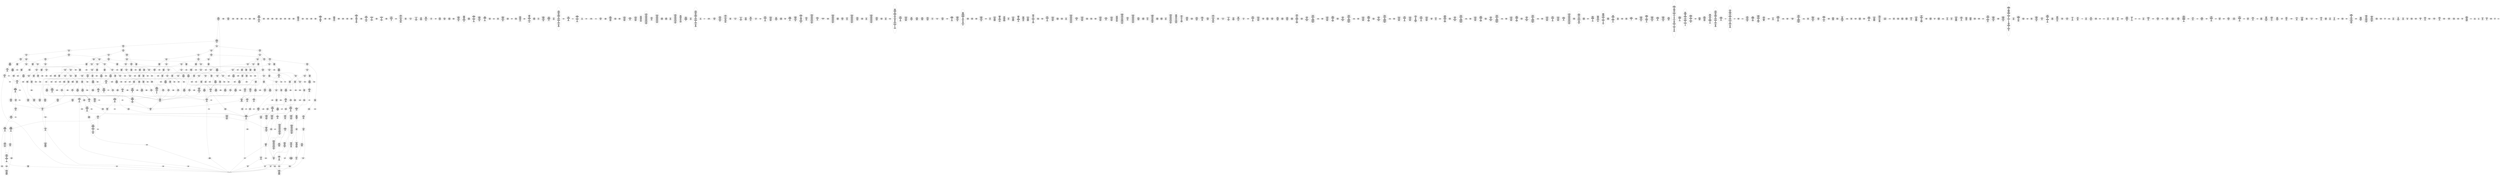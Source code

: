 /* Generated by GvGen v.1.0 (https://www.github.com/stricaud/gvgen) */

digraph G {
compound=true;
   node1 [label="[anywhere]"];
   node2 [label="# 0x0
PUSHX Data
PUSHX Data
MSTORE
PUSHX LogicData
CALLDATASIZE
LT
PUSHX Data
JUMPI
"];
   node3 [label="# 0xd
PUSHX Data
CALLDATALOAD
PUSHX BitData
SHR
PUSHX LogicData
GT
PUSHX Data
JUMPI
"];
   node4 [label="# 0x1e
PUSHX LogicData
GT
PUSHX Data
JUMPI
"];
   node5 [label="# 0x29
PUSHX LogicData
GT
PUSHX Data
JUMPI
"];
   node6 [label="# 0x34
PUSHX LogicData
GT
PUSHX Data
JUMPI
"];
   node7 [label="# 0x3f
PUSHX LogicData
EQ
PUSHX Data
JUMPI
"];
   node8 [label="# 0x4a
PUSHX LogicData
EQ
PUSHX Data
JUMPI
"];
   node9 [label="# 0x55
PUSHX LogicData
EQ
PUSHX Data
JUMPI
"];
   node10 [label="# 0x60
PUSHX LogicData
EQ
PUSHX Data
JUMPI
"];
   node11 [label="# 0x6b
PUSHX Data
REVERT
"];
   node12 [label="# 0x6f
JUMPDEST
PUSHX LogicData
EQ
PUSHX Data
JUMPI
"];
   node13 [label="# 0x7b
PUSHX LogicData
EQ
PUSHX Data
JUMPI
"];
   node14 [label="# 0x86
PUSHX LogicData
EQ
PUSHX Data
JUMPI
"];
   node15 [label="# 0x91
PUSHX LogicData
EQ
PUSHX Data
JUMPI
"];
   node16 [label="# 0x9c
PUSHX Data
REVERT
"];
   node17 [label="# 0xa0
JUMPDEST
PUSHX LogicData
GT
PUSHX Data
JUMPI
"];
   node18 [label="# 0xac
PUSHX LogicData
EQ
PUSHX Data
JUMPI
"];
   node19 [label="# 0xb7
PUSHX LogicData
EQ
PUSHX Data
JUMPI
"];
   node20 [label="# 0xc2
PUSHX LogicData
EQ
PUSHX Data
JUMPI
"];
   node21 [label="# 0xcd
PUSHX LogicData
EQ
PUSHX Data
JUMPI
"];
   node22 [label="# 0xd8
PUSHX Data
REVERT
"];
   node23 [label="# 0xdc
JUMPDEST
PUSHX LogicData
EQ
PUSHX Data
JUMPI
"];
   node24 [label="# 0xe8
PUSHX LogicData
EQ
PUSHX Data
JUMPI
"];
   node25 [label="# 0xf3
PUSHX LogicData
EQ
PUSHX Data
JUMPI
"];
   node26 [label="# 0xfe
PUSHX LogicData
EQ
PUSHX Data
JUMPI
"];
   node27 [label="# 0x109
PUSHX Data
REVERT
"];
   node28 [label="# 0x10d
JUMPDEST
PUSHX LogicData
GT
PUSHX Data
JUMPI
"];
   node29 [label="# 0x119
PUSHX LogicData
GT
PUSHX Data
JUMPI
"];
   node30 [label="# 0x124
PUSHX LogicData
EQ
PUSHX Data
JUMPI
"];
   node31 [label="# 0x12f
PUSHX LogicData
EQ
PUSHX Data
JUMPI
"];
   node32 [label="# 0x13a
PUSHX LogicData
EQ
PUSHX Data
JUMPI
"];
   node33 [label="# 0x145
PUSHX LogicData
EQ
PUSHX Data
JUMPI
"];
   node34 [label="# 0x150
PUSHX Data
REVERT
"];
   node35 [label="# 0x154
JUMPDEST
PUSHX LogicData
EQ
PUSHX Data
JUMPI
"];
   node36 [label="# 0x160
PUSHX LogicData
EQ
PUSHX Data
JUMPI
"];
   node37 [label="# 0x16b
PUSHX LogicData
EQ
PUSHX Data
JUMPI
"];
   node38 [label="# 0x176
PUSHX LogicData
EQ
PUSHX Data
JUMPI
"];
   node39 [label="# 0x181
PUSHX Data
REVERT
"];
   node40 [label="# 0x185
JUMPDEST
PUSHX LogicData
GT
PUSHX Data
JUMPI
"];
   node41 [label="# 0x191
PUSHX LogicData
EQ
PUSHX Data
JUMPI
"];
   node42 [label="# 0x19c
PUSHX LogicData
EQ
PUSHX Data
JUMPI
"];
   node43 [label="# 0x1a7
PUSHX LogicData
EQ
PUSHX Data
JUMPI
"];
   node44 [label="# 0x1b2
PUSHX LogicData
EQ
PUSHX Data
JUMPI
"];
   node45 [label="# 0x1bd
PUSHX Data
REVERT
"];
   node46 [label="# 0x1c1
JUMPDEST
PUSHX LogicData
EQ
PUSHX Data
JUMPI
"];
   node47 [label="# 0x1cd
PUSHX LogicData
EQ
PUSHX Data
JUMPI
"];
   node48 [label="# 0x1d8
PUSHX LogicData
EQ
PUSHX Data
JUMPI
"];
   node49 [label="# 0x1e3
PUSHX Data
REVERT
"];
   node50 [label="# 0x1e7
JUMPDEST
PUSHX LogicData
GT
PUSHX Data
JUMPI
"];
   node51 [label="# 0x1f3
PUSHX LogicData
GT
PUSHX Data
JUMPI
"];
   node52 [label="# 0x1fe
PUSHX LogicData
GT
PUSHX Data
JUMPI
"];
   node53 [label="# 0x209
PUSHX LogicData
EQ
PUSHX Data
JUMPI
"];
   node54 [label="# 0x214
PUSHX LogicData
EQ
PUSHX Data
JUMPI
"];
   node55 [label="# 0x21f
PUSHX LogicData
EQ
PUSHX Data
JUMPI
"];
   node56 [label="# 0x22a
PUSHX LogicData
EQ
PUSHX Data
JUMPI
"];
   node57 [label="# 0x235
PUSHX Data
REVERT
"];
   node58 [label="# 0x239
JUMPDEST
PUSHX LogicData
EQ
PUSHX Data
JUMPI
"];
   node59 [label="# 0x245
PUSHX LogicData
EQ
PUSHX Data
JUMPI
"];
   node60 [label="# 0x250
PUSHX LogicData
EQ
PUSHX Data
JUMPI
"];
   node61 [label="# 0x25b
PUSHX LogicData
EQ
PUSHX Data
JUMPI
"];
   node62 [label="# 0x266
PUSHX Data
REVERT
"];
   node63 [label="# 0x26a
JUMPDEST
PUSHX LogicData
GT
PUSHX Data
JUMPI
"];
   node64 [label="# 0x276
PUSHX LogicData
EQ
PUSHX Data
JUMPI
"];
   node65 [label="# 0x281
PUSHX LogicData
EQ
PUSHX Data
JUMPI
"];
   node66 [label="# 0x28c
PUSHX LogicData
EQ
PUSHX Data
JUMPI
"];
   node67 [label="# 0x297
PUSHX LogicData
EQ
PUSHX Data
JUMPI
"];
   node68 [label="# 0x2a2
PUSHX Data
REVERT
"];
   node69 [label="# 0x2a6
JUMPDEST
PUSHX LogicData
EQ
PUSHX Data
JUMPI
"];
   node70 [label="# 0x2b2
PUSHX LogicData
EQ
PUSHX Data
JUMPI
"];
   node71 [label="# 0x2bd
PUSHX LogicData
EQ
PUSHX Data
JUMPI
"];
   node72 [label="# 0x2c8
PUSHX Data
REVERT
"];
   node73 [label="# 0x2cc
JUMPDEST
PUSHX LogicData
GT
PUSHX Data
JUMPI
"];
   node74 [label="# 0x2d8
PUSHX LogicData
GT
PUSHX Data
JUMPI
"];
   node75 [label="# 0x2e3
PUSHX LogicData
EQ
PUSHX Data
JUMPI
"];
   node76 [label="# 0x2ee
PUSHX LogicData
EQ
PUSHX Data
JUMPI
"];
   node77 [label="# 0x2f9
PUSHX LogicData
EQ
PUSHX Data
JUMPI
"];
   node78 [label="# 0x304
PUSHX LogicData
EQ
PUSHX Data
JUMPI
"];
   node79 [label="# 0x30f
PUSHX Data
REVERT
"];
   node80 [label="# 0x313
JUMPDEST
PUSHX LogicData
EQ
PUSHX Data
JUMPI
"];
   node81 [label="# 0x31f
PUSHX LogicData
EQ
PUSHX Data
JUMPI
"];
   node82 [label="# 0x32a
PUSHX LogicData
EQ
PUSHX Data
JUMPI
"];
   node83 [label="# 0x335
PUSHX LogicData
EQ
PUSHX Data
JUMPI
"];
   node84 [label="# 0x340
PUSHX Data
REVERT
"];
   node85 [label="# 0x344
JUMPDEST
PUSHX LogicData
GT
PUSHX Data
JUMPI
"];
   node86 [label="# 0x350
PUSHX LogicData
EQ
PUSHX Data
JUMPI
"];
   node87 [label="# 0x35b
PUSHX LogicData
EQ
PUSHX Data
JUMPI
"];
   node88 [label="# 0x366
PUSHX LogicData
EQ
PUSHX Data
JUMPI
"];
   node89 [label="# 0x371
PUSHX LogicData
EQ
PUSHX Data
JUMPI
"];
   node90 [label="# 0x37c
PUSHX Data
REVERT
"];
   node91 [label="# 0x380
JUMPDEST
PUSHX LogicData
EQ
PUSHX Data
JUMPI
"];
   node92 [label="# 0x38c
PUSHX LogicData
EQ
PUSHX Data
JUMPI
"];
   node93 [label="# 0x397
PUSHX LogicData
EQ
PUSHX Data
JUMPI
"];
   node94 [label="# 0x3a2
JUMPDEST
PUSHX Data
REVERT
"];
   node95 [label="# 0x3a7
JUMPDEST
CALLVALUE
ISZERO
PUSHX Data
JUMPI
"];
   node96 [label="# 0x3af
PUSHX Data
REVERT
"];
   node97 [label="# 0x3b3
JUMPDEST
PUSHX Data
PUSHX Data
CALLDATASIZE
PUSHX Data
PUSHX Data
JUMP
"];
   node98 [label="# 0x3c2
JUMPDEST
PUSHX Data
JUMP
"];
   node99 [label="# 0x3c7
JUMPDEST
PUSHX MemData
MLOAD
ISZERO
ISZERO
MSTORE
PUSHX ArithData
ADD
"];
   node100 [label="# 0x3d3
JUMPDEST
PUSHX MemData
MLOAD
SUB
RETURN
"];
   node101 [label="# 0x3dc
JUMPDEST
CALLVALUE
ISZERO
PUSHX Data
JUMPI
"];
   node102 [label="# 0x3e4
PUSHX Data
REVERT
"];
   node103 [label="# 0x3e8
JUMPDEST
PUSHX Data
PUSHX Data
JUMP
"];
   node104 [label="# 0x3f1
JUMPDEST
PUSHX MemData
MLOAD
PUSHX Data
PUSHX Data
JUMP
"];
   node105 [label="# 0x3fe
JUMPDEST
CALLVALUE
ISZERO
PUSHX Data
JUMPI
"];
   node106 [label="# 0x406
PUSHX Data
REVERT
"];
   node107 [label="# 0x40a
JUMPDEST
PUSHX Data
PUSHX Data
CALLDATASIZE
PUSHX Data
PUSHX Data
JUMP
"];
   node108 [label="# 0x419
JUMPDEST
PUSHX Data
JUMP
"];
   node109 [label="# 0x41e
JUMPDEST
CALLVALUE
ISZERO
PUSHX Data
JUMPI
"];
   node110 [label="# 0x426
PUSHX Data
REVERT
"];
   node111 [label="# 0x42a
JUMPDEST
PUSHX Data
PUSHX Data
CALLDATASIZE
PUSHX Data
PUSHX Data
JUMP
"];
   node112 [label="# 0x439
JUMPDEST
PUSHX Data
JUMP
"];
   node113 [label="# 0x43e
JUMPDEST
PUSHX MemData
MLOAD
PUSHX ArithData
PUSHX BitData
PUSHX BitData
SHL
SUB
AND
MSTORE
PUSHX ArithData
ADD
PUSHX Data
JUMP
"];
   node114 [label="# 0x456
JUMPDEST
CALLVALUE
ISZERO
PUSHX Data
JUMPI
"];
   node115 [label="# 0x45e
PUSHX Data
REVERT
"];
   node116 [label="# 0x462
JUMPDEST
PUSHX Data
PUSHX Data
CALLDATASIZE
PUSHX Data
PUSHX Data
JUMP
"];
   node117 [label="# 0x471
JUMPDEST
PUSHX Data
JUMP
"];
   node118 [label="# 0x476
JUMPDEST
STOP
"];
   node119 [label="# 0x478
JUMPDEST
CALLVALUE
ISZERO
PUSHX Data
JUMPI
"];
   node120 [label="# 0x480
PUSHX Data
REVERT
"];
   node121 [label="# 0x484
JUMPDEST
PUSHX Data
PUSHX Data
JUMP
"];
   node122 [label="# 0x48d
JUMPDEST
PUSHX MemData
MLOAD
MSTORE
PUSHX ArithData
ADD
PUSHX Data
JUMP
"];
   node123 [label="# 0x49b
JUMPDEST
CALLVALUE
ISZERO
PUSHX Data
JUMPI
"];
   node124 [label="# 0x4a3
PUSHX Data
REVERT
"];
   node125 [label="# 0x4a7
JUMPDEST
PUSHX Data
PUSHX StorData
SLOAD
JUMP
"];
   node126 [label="# 0x4b1
JUMPDEST
CALLVALUE
ISZERO
PUSHX Data
JUMPI
"];
   node127 [label="# 0x4b9
PUSHX Data
REVERT
"];
   node128 [label="# 0x4bd
JUMPDEST
PUSHX StorData
SLOAD
PUSHX Data
PUSHX Data
DIV
PUSHX BitData
AND
JUMP
"];
   node129 [label="# 0x4d1
JUMPDEST
CALLVALUE
ISZERO
PUSHX Data
JUMPI
"];
   node130 [label="# 0x4d9
PUSHX Data
REVERT
"];
   node131 [label="# 0x4dd
JUMPDEST
PUSHX StorData
SLOAD
PUSHX Data
PUSHX BitData
AND
JUMP
"];
   node132 [label="# 0x4ec
JUMPDEST
PUSHX MemData
MLOAD
PUSHX BitData
AND
MSTORE
PUSHX ArithData
ADD
PUSHX Data
JUMP
"];
   node133 [label="# 0x4ff
JUMPDEST
CALLVALUE
ISZERO
PUSHX Data
JUMPI
"];
   node134 [label="# 0x507
PUSHX Data
REVERT
"];
   node135 [label="# 0x50b
JUMPDEST
PUSHX Data
PUSHX Data
CALLDATASIZE
PUSHX Data
PUSHX Data
JUMP
"];
   node136 [label="# 0x51a
JUMPDEST
PUSHX Data
JUMP
"];
   node137 [label="# 0x51f
JUMPDEST
CALLVALUE
ISZERO
PUSHX Data
JUMPI
"];
   node138 [label="# 0x527
PUSHX Data
REVERT
"];
   node139 [label="# 0x52b
JUMPDEST
PUSHX Data
PUSHX Data
CALLDATASIZE
PUSHX Data
PUSHX Data
JUMP
"];
   node140 [label="# 0x53a
JUMPDEST
PUSHX Data
JUMP
"];
   node141 [label="# 0x53f
JUMPDEST
PUSHX Data
MLOAD
PUSHX ArithData
PUSHX BitData
PUSHX BitData
SHL
SUB
AND
MSTORE
PUSHX BitData
AND
PUSHX ArithData
ADD
MSTORE
ADD
PUSHX Data
JUMP
"];
   node142 [label="# 0x560
JUMPDEST
CALLVALUE
ISZERO
PUSHX Data
JUMPI
"];
   node143 [label="# 0x568
PUSHX Data
REVERT
"];
   node144 [label="# 0x56c
JUMPDEST
PUSHX Data
PUSHX Data
CALLDATASIZE
PUSHX Data
PUSHX Data
JUMP
"];
   node145 [label="# 0x57b
JUMPDEST
PUSHX Data
JUMP
"];
   node146 [label="# 0x580
JUMPDEST
CALLVALUE
ISZERO
PUSHX Data
JUMPI
"];
   node147 [label="# 0x588
PUSHX Data
REVERT
"];
   node148 [label="# 0x58c
JUMPDEST
PUSHX Data
PUSHX Data
CALLDATASIZE
PUSHX Data
PUSHX Data
JUMP
"];
   node149 [label="# 0x59b
JUMPDEST
PUSHX Data
JUMP
"];
   node150 [label="# 0x5a0
JUMPDEST
CALLVALUE
ISZERO
PUSHX Data
JUMPI
"];
   node151 [label="# 0x5a8
PUSHX Data
REVERT
"];
   node152 [label="# 0x5ac
JUMPDEST
PUSHX Data
PUSHX Data
CALLDATASIZE
PUSHX Data
PUSHX Data
JUMP
"];
   node153 [label="# 0x5bb
JUMPDEST
PUSHX Data
JUMP
"];
   node154 [label="# 0x5c0
JUMPDEST
CALLVALUE
ISZERO
PUSHX Data
JUMPI
"];
   node155 [label="# 0x5c8
PUSHX Data
REVERT
"];
   node156 [label="# 0x5cc
JUMPDEST
PUSHX Data
PUSHX Data
CALLDATASIZE
PUSHX Data
PUSHX Data
JUMP
"];
   node157 [label="# 0x5db
JUMPDEST
PUSHX Data
JUMP
"];
   node158 [label="# 0x5e0
JUMPDEST
CALLVALUE
ISZERO
PUSHX Data
JUMPI
"];
   node159 [label="# 0x5e8
PUSHX Data
REVERT
"];
   node160 [label="# 0x5ec
JUMPDEST
PUSHX Data
PUSHX Data
JUMP
"];
   node161 [label="# 0x5f5
JUMPDEST
CALLVALUE
ISZERO
PUSHX Data
JUMPI
"];
   node162 [label="# 0x5fd
PUSHX Data
REVERT
"];
   node163 [label="# 0x601
JUMPDEST
PUSHX Data
PUSHX Data
CALLDATASIZE
PUSHX Data
PUSHX Data
JUMP
"];
   node164 [label="# 0x610
JUMPDEST
PUSHX Data
JUMP
"];
   node165 [label="# 0x615
JUMPDEST
CALLVALUE
ISZERO
PUSHX Data
JUMPI
"];
   node166 [label="# 0x61d
PUSHX Data
REVERT
"];
   node167 [label="# 0x621
JUMPDEST
PUSHX Data
PUSHX Data
JUMP
"];
   node168 [label="# 0x62a
JUMPDEST
CALLVALUE
ISZERO
PUSHX Data
JUMPI
"];
   node169 [label="# 0x632
PUSHX Data
REVERT
"];
   node170 [label="# 0x636
JUMPDEST
PUSHX Data
PUSHX Data
CALLDATASIZE
PUSHX Data
PUSHX Data
JUMP
"];
   node171 [label="# 0x645
JUMPDEST
PUSHX Data
JUMP
"];
   node172 [label="# 0x64a
JUMPDEST
CALLVALUE
ISZERO
PUSHX Data
JUMPI
"];
   node173 [label="# 0x652
PUSHX Data
REVERT
"];
   node174 [label="# 0x656
JUMPDEST
PUSHX Data
PUSHX Data
CALLDATASIZE
PUSHX Data
PUSHX Data
JUMP
"];
   node175 [label="# 0x665
JUMPDEST
PUSHX Data
JUMP
"];
   node176 [label="# 0x66a
JUMPDEST
CALLVALUE
ISZERO
PUSHX Data
JUMPI
"];
   node177 [label="# 0x672
PUSHX Data
REVERT
"];
   node178 [label="# 0x676
JUMPDEST
PUSHX Data
PUSHX Data
JUMP
"];
   node179 [label="# 0x67f
JUMPDEST
CALLVALUE
ISZERO
PUSHX Data
JUMPI
"];
   node180 [label="# 0x687
PUSHX Data
REVERT
"];
   node181 [label="# 0x68b
JUMPDEST
PUSHX Data
PUSHX StorData
SLOAD
JUMP
"];
   node182 [label="# 0x695
JUMPDEST
PUSHX Data
PUSHX Data
CALLDATASIZE
PUSHX Data
PUSHX Data
JUMP
"];
   node183 [label="# 0x6a3
JUMPDEST
PUSHX Data
JUMP
"];
   node184 [label="# 0x6a8
JUMPDEST
CALLVALUE
ISZERO
PUSHX Data
JUMPI
"];
   node185 [label="# 0x6b0
PUSHX Data
REVERT
"];
   node186 [label="# 0x6b4
JUMPDEST
PUSHX Data
PUSHX Data
CALLDATASIZE
PUSHX Data
PUSHX Data
JUMP
"];
   node187 [label="# 0x6c3
JUMPDEST
PUSHX Data
PUSHX Data
MSTORE
PUSHX Data
MSTORE
PUSHX Data
SHA3
SLOAD
PUSHX BitData
AND
JUMP
"];
   node188 [label="# 0x6d8
JUMPDEST
CALLVALUE
ISZERO
PUSHX Data
JUMPI
"];
   node189 [label="# 0x6e0
PUSHX Data
REVERT
"];
   node190 [label="# 0x6e4
JUMPDEST
PUSHX StorData
SLOAD
PUSHX Data
PUSHX ArithData
PUSHX BitData
PUSHX BitData
SHL
SUB
AND
JUMP
"];
   node191 [label="# 0x6f8
JUMPDEST
CALLVALUE
ISZERO
PUSHX Data
JUMPI
"];
   node192 [label="# 0x700
PUSHX Data
REVERT
"];
   node193 [label="# 0x704
JUMPDEST
PUSHX StorData
SLOAD
PUSHX ArithData
PUSHX BitData
PUSHX BitData
SHL
SUB
AND
PUSHX Data
JUMP
"];
   node194 [label="# 0x716
JUMPDEST
CALLVALUE
ISZERO
PUSHX Data
JUMPI
"];
   node195 [label="# 0x71e
PUSHX Data
REVERT
"];
   node196 [label="# 0x722
JUMPDEST
PUSHX Data
PUSHX Data
CALLDATASIZE
PUSHX Data
PUSHX Data
JUMP
"];
   node197 [label="# 0x731
JUMPDEST
PUSHX Data
JUMP
"];
   node198 [label="# 0x736
JUMPDEST
CALLVALUE
ISZERO
PUSHX Data
JUMPI
"];
   node199 [label="# 0x73e
PUSHX Data
REVERT
"];
   node200 [label="# 0x742
JUMPDEST
PUSHX Data
PUSHX Data
JUMP
"];
   node201 [label="# 0x74b
JUMPDEST
CALLVALUE
ISZERO
PUSHX Data
JUMPI
"];
   node202 [label="# 0x753
PUSHX Data
REVERT
"];
   node203 [label="# 0x757
JUMPDEST
PUSHX Data
PUSHX StorData
SLOAD
JUMP
"];
   node204 [label="# 0x761
JUMPDEST
CALLVALUE
ISZERO
PUSHX Data
JUMPI
"];
   node205 [label="# 0x769
PUSHX Data
REVERT
"];
   node206 [label="# 0x76d
JUMPDEST
PUSHX Data
PUSHX StorData
SLOAD
JUMP
"];
   node207 [label="# 0x777
JUMPDEST
CALLVALUE
ISZERO
PUSHX Data
JUMPI
"];
   node208 [label="# 0x77f
PUSHX Data
REVERT
"];
   node209 [label="# 0x783
JUMPDEST
PUSHX Data
PUSHX Data
JUMP
"];
   node210 [label="# 0x78c
JUMPDEST
CALLVALUE
ISZERO
PUSHX Data
JUMPI
"];
   node211 [label="# 0x794
PUSHX Data
REVERT
"];
   node212 [label="# 0x798
JUMPDEST
PUSHX Data
PUSHX Data
CALLDATASIZE
PUSHX Data
PUSHX Data
JUMP
"];
   node213 [label="# 0x7a7
JUMPDEST
PUSHX Data
JUMP
"];
   node214 [label="# 0x7ac
JUMPDEST
CALLVALUE
ISZERO
PUSHX Data
JUMPI
"];
   node215 [label="# 0x7b4
PUSHX Data
REVERT
"];
   node216 [label="# 0x7b8
JUMPDEST
PUSHX StorData
SLOAD
PUSHX Data
PUSHX BitData
AND
JUMP
"];
   node217 [label="# 0x7c6
JUMPDEST
CALLVALUE
ISZERO
PUSHX Data
JUMPI
"];
   node218 [label="# 0x7ce
PUSHX Data
REVERT
"];
   node219 [label="# 0x7d2
JUMPDEST
PUSHX Data
PUSHX StorData
SLOAD
JUMP
"];
   node220 [label="# 0x7dc
JUMPDEST
CALLVALUE
ISZERO
PUSHX Data
JUMPI
"];
   node221 [label="# 0x7e4
PUSHX Data
REVERT
"];
   node222 [label="# 0x7e8
JUMPDEST
PUSHX Data
PUSHX StorData
SLOAD
JUMP
"];
   node223 [label="# 0x7f2
JUMPDEST
CALLVALUE
ISZERO
PUSHX Data
JUMPI
"];
   node224 [label="# 0x7fa
PUSHX Data
REVERT
"];
   node225 [label="# 0x7fe
JUMPDEST
PUSHX Data
PUSHX Data
CALLDATASIZE
PUSHX Data
PUSHX Data
JUMP
"];
   node226 [label="# 0x80d
JUMPDEST
PUSHX Data
JUMP
"];
   node227 [label="# 0x812
JUMPDEST
CALLVALUE
ISZERO
PUSHX Data
JUMPI
"];
   node228 [label="# 0x81a
PUSHX Data
REVERT
"];
   node229 [label="# 0x81e
JUMPDEST
PUSHX Data
PUSHX Data
JUMP
"];
   node230 [label="# 0x827
JUMPDEST
CALLVALUE
ISZERO
PUSHX Data
JUMPI
"];
   node231 [label="# 0x82f
PUSHX Data
REVERT
"];
   node232 [label="# 0x833
JUMPDEST
PUSHX Data
PUSHX Data
CALLDATASIZE
PUSHX Data
PUSHX Data
JUMP
"];
   node233 [label="# 0x842
JUMPDEST
PUSHX Data
JUMP
"];
   node234 [label="# 0x847
JUMPDEST
CALLVALUE
ISZERO
PUSHX Data
JUMPI
"];
   node235 [label="# 0x84f
PUSHX Data
REVERT
"];
   node236 [label="# 0x853
JUMPDEST
PUSHX Data
PUSHX Data
CALLDATASIZE
PUSHX Data
PUSHX Data
JUMP
"];
   node237 [label="# 0x862
JUMPDEST
PUSHX ArithData
PUSHX BitData
PUSHX BitData
SHL
SUB
AND
PUSHX Data
MSTORE
PUSHX Data
PUSHX Data
MSTORE
PUSHX Data
SHA3
SLOAD
JUMP
"];
   node238 [label="# 0x87d
JUMPDEST
CALLVALUE
ISZERO
PUSHX Data
JUMPI
"];
   node239 [label="# 0x885
PUSHX Data
REVERT
"];
   node240 [label="# 0x889
JUMPDEST
PUSHX StorData
SLOAD
PUSHX Data
PUSHX ArithData
PUSHX BitData
PUSHX BitData
SHL
SUB
AND
JUMP
"];
   node241 [label="# 0x89d
JUMPDEST
PUSHX Data
PUSHX Data
CALLDATASIZE
PUSHX Data
PUSHX Data
JUMP
"];
   node242 [label="# 0x8ab
JUMPDEST
PUSHX Data
JUMP
"];
   node243 [label="# 0x8b0
JUMPDEST
CALLVALUE
ISZERO
PUSHX Data
JUMPI
"];
   node244 [label="# 0x8b8
PUSHX Data
REVERT
"];
   node245 [label="# 0x8bc
JUMPDEST
PUSHX StorData
SLOAD
PUSHX Data
PUSHX Data
DIV
PUSHX BitData
AND
JUMP
"];
   node246 [label="# 0x8d1
JUMPDEST
CALLVALUE
ISZERO
PUSHX Data
JUMPI
"];
   node247 [label="# 0x8d9
PUSHX Data
REVERT
"];
   node248 [label="# 0x8dd
JUMPDEST
PUSHX Data
PUSHX Data
CALLDATASIZE
PUSHX Data
PUSHX Data
JUMP
"];
   node249 [label="# 0x8ec
JUMPDEST
PUSHX Data
JUMP
"];
   node250 [label="# 0x8f1
JUMPDEST
CALLVALUE
ISZERO
PUSHX Data
JUMPI
"];
   node251 [label="# 0x8f9
PUSHX Data
REVERT
"];
   node252 [label="# 0x8fd
JUMPDEST
PUSHX Data
PUSHX Data
CALLDATASIZE
PUSHX Data
PUSHX Data
JUMP
"];
   node253 [label="# 0x90c
JUMPDEST
PUSHX Data
PUSHX Data
MSTORE
PUSHX Data
MSTORE
PUSHX Data
SHA3
SLOAD
PUSHX BitData
AND
JUMP
"];
   node254 [label="# 0x921
JUMPDEST
CALLVALUE
ISZERO
PUSHX Data
JUMPI
"];
   node255 [label="# 0x929
PUSHX Data
REVERT
"];
   node256 [label="# 0x92d
JUMPDEST
PUSHX StorData
SLOAD
PUSHX Data
PUSHX Data
DIV
PUSHX ArithData
PUSHX BitData
PUSHX BitData
SHL
SUB
AND
JUMP
"];
   node257 [label="# 0x949
JUMPDEST
CALLVALUE
ISZERO
PUSHX Data
JUMPI
"];
   node258 [label="# 0x951
PUSHX Data
REVERT
"];
   node259 [label="# 0x955
JUMPDEST
PUSHX Data
PUSHX Data
CALLDATASIZE
PUSHX Data
PUSHX Data
JUMP
"];
   node260 [label="# 0x964
JUMPDEST
PUSHX Data
JUMP
"];
   node261 [label="# 0x969
JUMPDEST
CALLVALUE
ISZERO
PUSHX Data
JUMPI
"];
   node262 [label="# 0x971
PUSHX Data
REVERT
"];
   node263 [label="# 0x975
JUMPDEST
PUSHX Data
PUSHX Data
CALLDATASIZE
PUSHX Data
PUSHX Data
JUMP
"];
   node264 [label="# 0x984
JUMPDEST
PUSHX Data
JUMP
"];
   node265 [label="# 0x989
JUMPDEST
CALLVALUE
ISZERO
PUSHX Data
JUMPI
"];
   node266 [label="# 0x991
PUSHX Data
REVERT
"];
   node267 [label="# 0x995
JUMPDEST
PUSHX Data
PUSHX Data
JUMP
"];
   node268 [label="# 0x99e
JUMPDEST
CALLVALUE
ISZERO
PUSHX Data
JUMPI
"];
   node269 [label="# 0x9a6
PUSHX Data
REVERT
"];
   node270 [label="# 0x9aa
JUMPDEST
PUSHX Data
PUSHX Data
CALLDATASIZE
PUSHX Data
PUSHX Data
JUMP
"];
   node271 [label="# 0x9b9
JUMPDEST
PUSHX Data
JUMP
"];
   node272 [label="# 0x9be
JUMPDEST
CALLVALUE
ISZERO
PUSHX Data
JUMPI
"];
   node273 [label="# 0x9c6
PUSHX Data
REVERT
"];
   node274 [label="# 0x9ca
JUMPDEST
PUSHX Data
PUSHX Data
CALLDATASIZE
PUSHX Data
PUSHX Data
JUMP
"];
   node275 [label="# 0x9d9
JUMPDEST
PUSHX Data
JUMP
"];
   node276 [label="# 0x9de
JUMPDEST
CALLVALUE
ISZERO
PUSHX Data
JUMPI
"];
   node277 [label="# 0x9e6
PUSHX Data
REVERT
"];
   node278 [label="# 0x9ea
JUMPDEST
PUSHX Data
PUSHX Data
JUMP
"];
   node279 [label="# 0x9f3
JUMPDEST
CALLVALUE
ISZERO
PUSHX Data
JUMPI
"];
   node280 [label="# 0x9fb
PUSHX Data
REVERT
"];
   node281 [label="# 0x9ff
JUMPDEST
PUSHX Data
PUSHX Data
JUMP
"];
   node282 [label="# 0xa08
JUMPDEST
CALLVALUE
ISZERO
PUSHX Data
JUMPI
"];
   node283 [label="# 0xa10
PUSHX Data
REVERT
"];
   node284 [label="# 0xa14
JUMPDEST
PUSHX Data
PUSHX Data
CALLDATASIZE
PUSHX Data
PUSHX Data
JUMP
"];
   node285 [label="# 0xa23
JUMPDEST
PUSHX ArithData
PUSHX BitData
PUSHX BitData
SHL
SUB
AND
PUSHX Data
MSTORE
PUSHX Data
PUSHX Data
MSTORE
PUSHX Data
SHA3
AND
MSTORE
MSTORE
SHA3
SLOAD
PUSHX BitData
AND
JUMP
"];
   node286 [label="# 0xa51
JUMPDEST
CALLVALUE
ISZERO
PUSHX Data
JUMPI
"];
   node287 [label="# 0xa59
PUSHX Data
REVERT
"];
   node288 [label="# 0xa5d
JUMPDEST
PUSHX Data
PUSHX StorData
SLOAD
JUMP
"];
   node289 [label="# 0xa67
JUMPDEST
CALLVALUE
ISZERO
PUSHX Data
JUMPI
"];
   node290 [label="# 0xa6f
PUSHX Data
REVERT
"];
   node291 [label="# 0xa73
JUMPDEST
PUSHX Data
PUSHX Data
JUMP
"];
   node292 [label="# 0xa7c
JUMPDEST
CALLVALUE
ISZERO
PUSHX Data
JUMPI
"];
   node293 [label="# 0xa84
PUSHX Data
REVERT
"];
   node294 [label="# 0xa88
JUMPDEST
PUSHX Data
PUSHX Data
CALLDATASIZE
PUSHX Data
PUSHX Data
JUMP
"];
   node295 [label="# 0xa97
JUMPDEST
PUSHX Data
JUMP
"];
   node296 [label="# 0xa9c
JUMPDEST
CALLVALUE
ISZERO
PUSHX Data
JUMPI
"];
   node297 [label="# 0xaa4
PUSHX Data
REVERT
"];
   node298 [label="# 0xaa8
JUMPDEST
PUSHX Data
PUSHX Data
JUMP
"];
   node299 [label="# 0xab1
JUMPDEST
CALLVALUE
ISZERO
PUSHX Data
JUMPI
"];
   node300 [label="# 0xab9
PUSHX Data
REVERT
"];
   node301 [label="# 0xabd
JUMPDEST
PUSHX Data
PUSHX StorData
SLOAD
JUMP
"];
   node302 [label="# 0xac7
JUMPDEST
CALLVALUE
ISZERO
PUSHX Data
JUMPI
"];
   node303 [label="# 0xacf
PUSHX Data
REVERT
"];
   node304 [label="# 0xad3
JUMPDEST
PUSHX Data
PUSHX StorData
SLOAD
JUMP
"];
   node305 [label="# 0xadd
JUMPDEST
CALLVALUE
ISZERO
PUSHX Data
JUMPI
"];
   node306 [label="# 0xae5
PUSHX Data
REVERT
"];
   node307 [label="# 0xae9
JUMPDEST
PUSHX Data
PUSHX StorData
SLOAD
JUMP
"];
   node308 [label="# 0xaf3
JUMPDEST
CALLVALUE
ISZERO
PUSHX Data
JUMPI
"];
   node309 [label="# 0xafb
PUSHX Data
REVERT
"];
   node310 [label="# 0xaff
JUMPDEST
PUSHX Data
PUSHX StorData
SLOAD
JUMP
"];
   node311 [label="# 0xb09
JUMPDEST
PUSHX Data
PUSHX ArithData
PUSHX BitData
PUSHX BitData
SHL
SUB
NOT
AND
PUSHX BitData
PUSHX BitData
SHL
EQ
PUSHX Data
JUMPI
"];
   node312 [label="# 0xb25
PUSHX ArithData
PUSHX BitData
PUSHX BitData
SHL
SUB
NOT
AND
PUSHX BitData
PUSHX BitData
SHL
EQ
"];
   node313 [label="# 0xb3a
JUMPDEST
PUSHX Data
JUMPI
"];
   node314 [label="# 0xb40
PUSHX ArithData
PUSHX BitData
PUSHX BitData
SHL
SUB
NOT
AND
PUSHX BitData
PUSHX BitData
SHL
EQ
"];
   node315 [label="# 0xb55
JUMPDEST
PUSHX Data
JUMPI
"];
   node316 [label="# 0xb5b
PUSHX BitData
PUSHX BitData
SHL
PUSHX ArithData
PUSHX BitData
PUSHX BitData
SHL
SUB
NOT
AND
EQ
"];
   node317 [label="# 0xb70
JUMPDEST
JUMP
"];
   node318 [label="# 0xb76
JUMPDEST
PUSHX Data
PUSHX StorData
SLOAD
PUSHX Data
PUSHX Data
JUMP
"];
   node319 [label="# 0xb85
JUMPDEST
PUSHX ArithData
ADD
PUSHX ArithData
DIV
MUL
PUSHX ArithData
ADD
PUSHX MemData
MLOAD
ADD
PUSHX Data
MSTORE
MSTORE
PUSHX ArithData
ADD
SLOAD
PUSHX Data
PUSHX Data
JUMP
"];
   node320 [label="# 0xbb1
JUMPDEST
ISZERO
PUSHX Data
JUMPI
"];
   node321 [label="# 0xbb8
PUSHX LogicData
LT
PUSHX Data
JUMPI
"];
   node322 [label="# 0xbc0
PUSHX ArithData
SLOAD
DIV
MUL
MSTORE
PUSHX ArithData
ADD
PUSHX Data
JUMP
"];
   node323 [label="# 0xbd3
JUMPDEST
ADD
PUSHX Data
MSTORE
PUSHX Data
PUSHX Data
SHA3
"];
   node324 [label="# 0xbe1
JUMPDEST
SLOAD
MSTORE
PUSHX ArithData
ADD
PUSHX ArithData
ADD
GT
PUSHX Data
JUMPI
"];
   node325 [label="# 0xbf5
SUB
PUSHX BitData
AND
ADD
"];
   node326 [label="# 0xbfe
JUMPDEST
JUMP
"];
   node327 [label="# 0xc08
JUMPDEST
PUSHX Data
PUSHX Data
PUSHX Data
PUSHX Data
JUMP
"];
   node328 [label="# 0xc17
JUMPDEST
PUSHX StorData
SLOAD
PUSHX Data
JUMP
"];
   node329 [label="# 0xc1f
JUMPDEST
JUMP
"];
   node330 [label="# 0xc26
JUMPDEST
PUSHX Data
PUSHX Data
PUSHX Data
JUMP
"];
   node331 [label="# 0xc31
JUMPDEST
PUSHX Data
JUMPI
"];
   node332 [label="# 0xc36
PUSHX MemData
MLOAD
PUSHX BitData
PUSHX BitData
SHL
MSTORE
PUSHX ArithData
ADD
PUSHX MemData
MLOAD
SUB
REVERT
"];
   node333 [label="# 0xc4e
JUMPDEST
PUSHX Data
MSTORE
PUSHX Data
PUSHX Data
MSTORE
PUSHX Data
SHA3
SLOAD
PUSHX ArithData
PUSHX BitData
PUSHX BitData
SHL
SUB
AND
JUMP
"];
   node334 [label="# 0xc6a
JUMPDEST
PUSHX Data
PUSHX Data
PUSHX Data
JUMP
"];
   node335 [label="# 0xc75
JUMPDEST
PUSHX ArithData
PUSHX BitData
PUSHX BitData
SHL
SUB
AND
PUSHX ArithData
PUSHX BitData
PUSHX BitData
SHL
SUB
AND
EQ
ISZERO
PUSHX Data
JUMPI
"];
   node336 [label="# 0xc92
PUSHX MemData
MLOAD
PUSHX BitData
PUSHX BitData
SHL
MSTORE
PUSHX ArithData
ADD
PUSHX MemData
MLOAD
SUB
REVERT
"];
   node337 [label="# 0xcaa
JUMPDEST
CALLER
PUSHX ArithData
PUSHX BitData
PUSHX BitData
SHL
SUB
AND
EQ
ISZERO
PUSHX Data
JUMPI
"];
   node338 [label="# 0xcbe
PUSHX Data
CALLER
PUSHX Data
JUMP
"];
   node339 [label="# 0xcc8
JUMPDEST
ISZERO
"];
   node340 [label="# 0xcca
JUMPDEST
ISZERO
PUSHX Data
JUMPI
"];
   node341 [label="# 0xcd0
PUSHX MemData
MLOAD
PUSHX BitData
PUSHX BitData
SHL
MSTORE
PUSHX ArithData
ADD
PUSHX MemData
MLOAD
SUB
REVERT
"];
   node342 [label="# 0xce8
JUMPDEST
PUSHX Data
PUSHX Data
JUMP
"];
   node343 [label="# 0xcf3
JUMPDEST
JUMP
"];
   node344 [label="# 0xcf8
JUMPDEST
PUSHX StorData
SLOAD
PUSHX ArithData
PUSHX BitData
PUSHX BitData
SHL
SUB
PUSHX BitData
PUSHX BitData
SHL
DIV
AND
AND
SUB
AND
JUMP
"];
   node345 [label="# 0xd17
JUMPDEST
PUSHX Data
PUSHX Data
JUMP
"];
   node346 [label="# 0xd22
JUMPDEST
PUSHX Data
PUSHX Data
MSTORE
PUSHX Data
MSTORE
PUSHX Data
PUSHX Data
SHA3
SLOAD
LT
PUSHX Data
JUMPI
"];
   node347 [label="# 0xd3a
PUSHX Data
REVERT
"];
   node348 [label="# 0xd3e
JUMPDEST
PUSHX Data
MSTORE
PUSHX Data
SHA3
ADD
SLOAD
PUSHX ArithData
PUSHX BitData
PUSHX BitData
SHL
SUB
AND
PUSHX BitData
PUSHX BitData
SHL
DIV
PUSHX BitData
AND
JUMP
"];
   node349 [label="# 0xd65
JUMPDEST
PUSHX Data
PUSHX Data
PUSHX Data
JUMP
"];
   node350 [label="# 0xd70
JUMPDEST
LT
PUSHX Data
JUMPI
"];
   node351 [label="# 0xd77
PUSHX MemData
MLOAD
PUSHX BitData
PUSHX BitData
SHL
MSTORE
PUSHX ArithData
ADD
PUSHX MemData
MLOAD
SUB
REVERT
"];
   node352 [label="# 0xd8f
JUMPDEST
PUSHX StorData
SLOAD
PUSHX ArithData
PUSHX BitData
PUSHX BitData
SHL
SUB
AND
PUSHX Data
"];
   node353 [label="# 0xda0
JUMPDEST
LT
ISZERO
PUSHX Data
JUMPI
"];
   node354 [label="# 0xda9
PUSHX Data
MSTORE
PUSHX Data
PUSHX ArithData
MSTORE
PUSHX Data
SHA3
MLOAD
PUSHX ArithData
ADD
MSTORE
SLOAD
PUSHX ArithData
PUSHX BitData
PUSHX BitData
SHL
SUB
AND
MSTORE
PUSHX BitData
PUSHX BitData
SHL
DIV
PUSHX ArithData
PUSHX BitData
PUSHX BitData
SHL
SUB
AND
ADD
MSTORE
PUSHX BitData
PUSHX BitData
SHL
DIV
PUSHX BitData
AND
ISZERO
ISZERO
ADD
MSTORE
PUSHX Data
JUMPI
"];
   node355 [label="# 0xe02
PUSHX Data
JUMP
"];
   node356 [label="# 0xe07
JUMPDEST
MLOAD
PUSHX ArithData
PUSHX BitData
PUSHX BitData
SHL
SUB
AND
ISZERO
PUSHX Data
JUMPI
"];
   node357 [label="# 0xe18
MLOAD
"];
   node358 [label="# 0xe1c
JUMPDEST
PUSHX ArithData
PUSHX BitData
PUSHX BitData
SHL
SUB
AND
PUSHX ArithData
PUSHX BitData
PUSHX BitData
SHL
SUB
AND
EQ
ISZERO
PUSHX Data
JUMPI
"];
   node359 [label="# 0xe37
EQ
ISZERO
PUSHX Data
JUMPI
"];
   node360 [label="# 0xe3f
PUSHX Data
JUMP
"];
   node361 [label="# 0xe4a
JUMPDEST
PUSHX ArithData
ADD
"];
   node362 [label="# 0xe51
JUMPDEST
"];
   node363 [label="# 0xe53
JUMPDEST
PUSHX ArithData
ADD
PUSHX Data
JUMP
"];
   node364 [label="# 0xe5b
JUMPDEST
PUSHX Data
REVERT
"];
   node365 [label="# 0xe61
JUMPDEST
PUSHX Data
PUSHX MemData
MLOAD
PUSHX ArithData
ADD
PUSHX Data
MSTORE
PUSHX Data
MSTORE
PUSHX Data
JUMP
"];
   node366 [label="# 0xe7c
JUMPDEST
PUSHX Data
PUSHX Data
JUMP
"];
   node367 [label="# 0xe86
JUMPDEST
PUSHX Data
JUMPI
"];
   node368 [label="# 0xe8b
PUSHX MemData
MLOAD
PUSHX BitData
PUSHX BitData
SHL
MSTORE
PUSHX ArithData
ADD
PUSHX Data
PUSHX Data
JUMP
"];
   node369 [label="# 0xea2
JUMPDEST
PUSHX MemData
MLOAD
SUB
REVERT
"];
   node370 [label="# 0xeab
JUMPDEST
PUSHX LogicData
PUSHX StorData
SLOAD
GT
PUSHX Data
JUMPI
"];
   node371 [label="# 0xeb6
PUSHX MemData
MLOAD
PUSHX BitData
PUSHX BitData
SHL
MSTORE
PUSHX ArithData
ADD
PUSHX Data
PUSHX Data
JUMP
"];
   node372 [label="# 0xecd
JUMPDEST
CALLER
PUSHX Data
MSTORE
PUSHX Data
PUSHX Data
MSTORE
PUSHX Data
SHA3
SLOAD
PUSHX BitData
AND
ISZERO
PUSHX Data
JUMPI
"];
   node373 [label="# 0xee6
PUSHX MemData
MLOAD
PUSHX BitData
PUSHX BitData
SHL
MSTORE
PUSHX Data
PUSHX ArithData
ADD
MSTORE
PUSHX Data
PUSHX ArithData
ADD
MSTORE
PUSHX Data
PUSHX ArithData
ADD
MSTORE
PUSHX BitData
PUSHX BitData
SHL
PUSHX ArithData
ADD
MSTORE
PUSHX ArithData
ADD
PUSHX Data
JUMP
"];
   node374 [label="# 0xf39
JUMPDEST
PUSHX StorData
SLOAD
TIMESTAMP
LT
ISZERO
PUSHX Data
JUMPI
"];
   node375 [label="# 0xf44
PUSHX MemData
MLOAD
PUSHX BitData
PUSHX BitData
SHL
MSTORE
PUSHX Data
PUSHX ArithData
ADD
MSTORE
PUSHX Data
PUSHX ArithData
ADD
MSTORE
PUSHX Data
PUSHX ArithData
ADD
MSTORE
PUSHX ArithData
ADD
PUSHX Data
JUMP
"];
   node376 [label="# 0xf8b
JUMPDEST
PUSHX Data
PUSHX Data
PUSHX Data
JUMP
"];
   node377 [label="# 0xf96
JUMPDEST
PUSHX Data
PUSHX Data
PUSHX Data
JUMP
"];
   node378 [label="# 0xfa1
JUMPDEST
GT
ISZERO
PUSHX Data
JUMPI
"];
   node379 [label="# 0xfa8
PUSHX MemData
MLOAD
PUSHX BitData
PUSHX BitData
SHL
MSTORE
PUSHX Data
PUSHX ArithData
ADD
MSTORE
PUSHX Data
PUSHX ArithData
ADD
MSTORE
PUSHX BitData
PUSHX BitData
SHL
PUSHX ArithData
ADD
MSTORE
PUSHX ArithData
ADD
PUSHX Data
JUMP
"];
   node380 [label="# 0xfe7
JUMPDEST
CALLER
PUSHX Data
MSTORE
PUSHX Data
PUSHX Data
MSTORE
PUSHX Data
SHA3
SLOAD
PUSHX BitData
NOT
AND
PUSHX BitData
OR
SSTORE
PUSHX Data
PUSHX Data
JUMP
"];
   node381 [label="# 0x100e
JUMPDEST
JUMP
"];
   node382 [label="# 0x1012
JUMPDEST
PUSHX StorData
SLOAD
PUSHX Data
PUSHX ArithData
PUSHX BitData
PUSHX BitData
SHL
SUB
AND
"];
   node383 [label="# 0x1024
JUMPDEST
LT
ISZERO
PUSHX Data
JUMPI
"];
   node384 [label="# 0x102d
PUSHX Data
MSTORE
PUSHX Data
PUSHX ArithData
MSTORE
PUSHX Data
SHA3
MLOAD
PUSHX ArithData
ADD
MSTORE
SLOAD
PUSHX ArithData
PUSHX BitData
PUSHX BitData
SHL
SUB
AND
MSTORE
PUSHX BitData
PUSHX BitData
SHL
DIV
PUSHX ArithData
PUSHX BitData
PUSHX BitData
SHL
SUB
AND
ADD
MSTORE
PUSHX BitData
PUSHX BitData
SHL
DIV
PUSHX BitData
AND
ISZERO
ISZERO
ADD
MSTORE
PUSHX Data
JUMPI
"];
   node385 [label="# 0x1084
EQ
ISZERO
PUSHX Data
JUMPI
"];
   node386 [label="# 0x108c
JUMP
"];
   node387 [label="# 0x1094
JUMPDEST
PUSHX ArithData
ADD
"];
   node388 [label="# 0x109b
JUMPDEST
PUSHX ArithData
ADD
PUSHX Data
JUMP
"];
   node389 [label="# 0x10a4
JUMPDEST
PUSHX MemData
MLOAD
PUSHX BitData
PUSHX BitData
SHL
MSTORE
PUSHX ArithData
ADD
PUSHX MemData
MLOAD
SUB
REVERT
"];
   node390 [label="# 0x10be
JUMPDEST
PUSHX StorData
SLOAD
PUSHX Data
PUSHX Data
JUMP
"];
   node391 [label="# 0x10cb
JUMPDEST
PUSHX ArithData
ADD
PUSHX ArithData
DIV
MUL
PUSHX ArithData
ADD
PUSHX MemData
MLOAD
ADD
PUSHX Data
MSTORE
MSTORE
PUSHX ArithData
ADD
SLOAD
PUSHX Data
PUSHX Data
JUMP
"];
   node392 [label="# 0x10f7
JUMPDEST
ISZERO
PUSHX Data
JUMPI
"];
   node393 [label="# 0x10fe
PUSHX LogicData
LT
PUSHX Data
JUMPI
"];
   node394 [label="# 0x1106
PUSHX ArithData
SLOAD
DIV
MUL
MSTORE
PUSHX ArithData
ADD
PUSHX Data
JUMP
"];
   node395 [label="# 0x1119
JUMPDEST
ADD
PUSHX Data
MSTORE
PUSHX Data
PUSHX Data
SHA3
"];
   node396 [label="# 0x1127
JUMPDEST
SLOAD
MSTORE
PUSHX ArithData
ADD
PUSHX ArithData
ADD
GT
PUSHX Data
JUMPI
"];
   node397 [label="# 0x113b
SUB
PUSHX BitData
AND
ADD
"];
   node398 [label="# 0x1144
JUMPDEST
JUMP
"];
   node399 [label="# 0x114c
JUMPDEST
PUSHX StorData
SLOAD
PUSHX ArithData
PUSHX BitData
PUSHX BitData
SHL
SUB
AND
CALLER
EQ
PUSHX Data
JUMPI
"];
   node400 [label="# 0x115f
PUSHX MemData
MLOAD
PUSHX BitData
PUSHX BitData
SHL
MSTORE
PUSHX ArithData
ADD
PUSHX Data
PUSHX Data
JUMP
"];
   node401 [label="# 0x1176
JUMPDEST
MLOAD
PUSHX Data
PUSHX Data
PUSHX ArithData
ADD
PUSHX Data
JUMP
"];
   node402 [label="# 0x1189
JUMPDEST
PUSHX StorData
SLOAD
PUSHX Data
PUSHX Data
JUMP
"];
   node403 [label="# 0x1196
JUMPDEST
PUSHX Data
PUSHX Data
PUSHX Data
JUMP
"];
   node404 [label="# 0x11a1
JUMPDEST
MLOAD
JUMP
"];
   node405 [label="# 0x11a8
JUMPDEST
PUSHX Data
PUSHX ArithData
PUSHX BitData
PUSHX BitData
SHL
SUB
AND
PUSHX Data
JUMPI
"];
   node406 [label="# 0x11b9
PUSHX MemData
MLOAD
PUSHX BitData
PUSHX BitData
SHL
MSTORE
PUSHX ArithData
ADD
PUSHX MemData
MLOAD
SUB
REVERT
"];
   node407 [label="# 0x11d1
JUMPDEST
PUSHX ArithData
PUSHX BitData
PUSHX BitData
SHL
SUB
AND
PUSHX Data
MSTORE
PUSHX Data
PUSHX Data
MSTORE
PUSHX Data
SHA3
SLOAD
PUSHX ArithData
PUSHX BitData
PUSHX BitData
SHL
SUB
AND
JUMP
"];
   node408 [label="# 0x11f6
JUMPDEST
PUSHX StorData
SLOAD
PUSHX ArithData
PUSHX BitData
PUSHX BitData
SHL
SUB
AND
CALLER
EQ
PUSHX Data
JUMPI
"];
   node409 [label="# 0x1209
PUSHX MemData
MLOAD
PUSHX BitData
PUSHX BitData
SHL
MSTORE
PUSHX ArithData
ADD
PUSHX Data
PUSHX Data
JUMP
"];
   node410 [label="# 0x1220
JUMPDEST
PUSHX Data
PUSHX Data
PUSHX Data
JUMP
"];
   node411 [label="# 0x122a
JUMPDEST
JUMP
"];
   node412 [label="# 0x122c
JUMPDEST
PUSHX StorData
SLOAD
TIMESTAMP
LT
ISZERO
PUSHX Data
JUMPI
"];
   node413 [label="# 0x1237
PUSHX MemData
MLOAD
PUSHX BitData
PUSHX BitData
SHL
MSTORE
PUSHX Data
PUSHX ArithData
ADD
MSTORE
PUSHX Data
PUSHX ArithData
ADD
MSTORE
PUSHX BitData
PUSHX BitData
SHL
PUSHX ArithData
ADD
MSTORE
PUSHX ArithData
ADD
PUSHX Data
JUMP
"];
   node414 [label="# 0x1274
JUMPDEST
PUSHX LogicData
PUSHX BitData
AND
GT
ISZERO
PUSHX Data
JUMPI
"];
   node415 [label="# 0x1282
PUSHX LogicData
PUSHX BitData
AND
LT
"];
   node416 [label="# 0x128a
JUMPDEST
PUSHX Data
JUMPI
"];
   node417 [label="# 0x128f
PUSHX MemData
MLOAD
PUSHX BitData
PUSHX BitData
SHL
MSTORE
PUSHX Data
PUSHX ArithData
ADD
MSTORE
PUSHX Data
PUSHX ArithData
ADD
MSTORE
PUSHX Data
PUSHX ArithData
ADD
MSTORE
PUSHX ArithData
ADD
PUSHX Data
JUMP
"];
   node418 [label="# 0x12d6
JUMPDEST
PUSHX Data
PUSHX Data
PUSHX Data
JUMP
"];
   node419 [label="# 0x12e0
JUMPDEST
PUSHX Data
PUSHX BitData
AND
PUSHX Data
JUMP
"];
   node420 [label="# 0x12ef
JUMPDEST
CALLVALUE
LT
ISZERO
PUSHX Data
JUMPI
"];
   node421 [label="# 0x12f7
PUSHX MemData
MLOAD
PUSHX BitData
PUSHX BitData
SHL
MSTORE
PUSHX Data
PUSHX ArithData
ADD
MSTORE
PUSHX Data
PUSHX ArithData
ADD
MSTORE
PUSHX Data
PUSHX ArithData
ADD
MSTORE
PUSHX ArithData
ADD
PUSHX Data
JUMP
"];
   node422 [label="# 0x133e
JUMPDEST
PUSHX StorData
SLOAD
PUSHX BitData
AND
PUSHX Data
PUSHX Data
JUMP
"];
   node423 [label="# 0x134d
JUMPDEST
PUSHX Data
PUSHX Data
JUMP
"];
   node424 [label="# 0x1357
JUMPDEST
GT
ISZERO
PUSHX Data
JUMPI
"];
   node425 [label="# 0x135e
PUSHX MemData
MLOAD
PUSHX BitData
PUSHX BitData
SHL
MSTORE
PUSHX Data
PUSHX ArithData
ADD
MSTORE
PUSHX Data
PUSHX ArithData
ADD
MSTORE
PUSHX Data
PUSHX ArithData
ADD
MSTORE
PUSHX ArithData
ADD
PUSHX Data
JUMP
"];
   node426 [label="# 0x13a5
JUMPDEST
PUSHX StorData
SLOAD
PUSHX BitData
AND
PUSHX Data
PUSHX Data
JUMP
"];
   node427 [label="# 0x13b4
JUMPDEST
PUSHX Data
PUSHX Data
JUMP
"];
   node428 [label="# 0x13be
JUMPDEST
EQ
ISZERO
PUSHX Data
JUMPI
"];
   node429 [label="# 0x13c5
PUSHX Data
SSTORE
"];
   node430 [label="# 0x13ca
JUMPDEST
CALLER
PUSHX Data
MSTORE
PUSHX Data
PUSHX ArithData
MSTORE
PUSHX Data
SHA3
MLOAD
ADD
MSTORE
PUSHX ArithData
PUSHX BitData
PUSHX BitData
SHL
SUB
CALLVALUE
AND
MSTORE
PUSHX BitData
AND
ADD
MSTORE
SLOAD
PUSHX ArithData
ADD
SSTORE
MSTORE
SHA3
MLOAD
ADD
SLOAD
MLOAD
AND
PUSHX BitData
PUSHX BitData
SHL
MUL
PUSHX ArithData
PUSHX BitData
PUSHX BitData
SHL
SUB
NOT
AND
AND
OR
OR
SSTORE
PUSHX Data
PUSHX Data
JUMP
"];
   node431 [label="# 0x1440
JUMPDEST
PUSHX StorData
SLOAD
PUSHX ArithData
PUSHX BitData
PUSHX BitData
SHL
SUB
AND
CALLER
EQ
PUSHX Data
JUMPI
"];
   node432 [label="# 0x1453
PUSHX MemData
MLOAD
PUSHX BitData
PUSHX BitData
SHL
MSTORE
PUSHX ArithData
ADD
PUSHX Data
PUSHX Data
JUMP
"];
   node433 [label="# 0x146a
JUMPDEST
MLOAD
PUSHX Data
PUSHX Data
PUSHX ArithData
ADD
PUSHX Data
JUMP
"];
   node434 [label="# 0x147d
JUMPDEST
PUSHX Data
PUSHX StorData
SLOAD
PUSHX Data
PUSHX Data
JUMP
"];
   node435 [label="# 0x148c
JUMPDEST
PUSHX Data
PUSHX StorData
SLOAD
TIMESTAMP
LT
ISZERO
PUSHX Data
JUMPI
"];
   node436 [label="# 0x1499
PUSHX MemData
MLOAD
PUSHX BitData
PUSHX BitData
SHL
MSTORE
PUSHX Data
PUSHX ArithData
ADD
MSTORE
PUSHX Data
PUSHX ArithData
ADD
MSTORE
PUSHX BitData
PUSHX BitData
SHL
PUSHX ArithData
ADD
MSTORE
PUSHX ArithData
ADD
PUSHX Data
JUMP
"];
   node437 [label="# 0x14d6
JUMPDEST
PUSHX StorData
SLOAD
ISZERO
PUSHX Data
JUMPI
"];
   node438 [label="# 0x14df
PUSHX StorData
SLOAD
JUMP
"];
   node439 [label="# 0x14e5
JUMPDEST
PUSHX Data
PUSHX StorData
SLOAD
TIMESTAMP
PUSHX Data
PUSHX Data
JUMP
"];
   node440 [label="# 0x14f5
JUMPDEST
PUSHX Data
PUSHX StorData
SLOAD
PUSHX Data
PUSHX Data
JUMP
"];
   node441 [label="# 0x1507
JUMPDEST
PUSHX Data
PUSHX StorData
SLOAD
PUSHX Data
PUSHX Data
JUMP
"];
   node442 [label="# 0x1519
JUMPDEST
PUSHX StorData
SLOAD
PUSHX StorData
SLOAD
PUSHX Data
PUSHX Data
JUMP
"];
   node443 [label="# 0x152b
JUMPDEST
LT
PUSHX Data
JUMPI
"];
   node444 [label="# 0x1532
PUSHX StorData
SLOAD
JUMP
"];
   node445 [label="# 0x153c
JUMPDEST
PUSHX StorData
SLOAD
PUSHX Data
PUSHX Data
JUMP
"];
   node446 [label="# 0x154a
JUMPDEST
JUMP
"];
   node447 [label="# 0x1552
JUMPDEST
PUSHX ArithData
PUSHX BitData
PUSHX BitData
SHL
SUB
AND
CALLER
EQ
ISZERO
PUSHX Data
JUMPI
"];
   node448 [label="# 0x1564
PUSHX MemData
MLOAD
PUSHX BitData
PUSHX BitData
SHL
MSTORE
PUSHX ArithData
ADD
PUSHX MemData
MLOAD
SUB
REVERT
"];
   node449 [label="# 0x157c
JUMPDEST
CALLER
PUSHX Data
MSTORE
PUSHX Data
PUSHX ArithData
MSTORE
PUSHX MemData
SHA3
PUSHX ArithData
PUSHX BitData
PUSHX BitData
SHL
SUB
AND
MSTORE
MSTORE
SHA3
SLOAD
PUSHX BitData
NOT
AND
ISZERO
ISZERO
OR
SSTORE
MLOAD
MSTORE
PUSHX Data
ADD
PUSHX MemData
MLOAD
SUB
LOGX
JUMP
"];
   node450 [label="# 0x15e8
JUMPDEST
PUSHX Data
PUSHX Data
JUMP
"];
   node451 [label="# 0x15f3
JUMPDEST
PUSHX Data
PUSHX Data
JUMP
"];
   node452 [label="# 0x15ff
JUMPDEST
PUSHX Data
JUMPI
"];
   node453 [label="# 0x1604
PUSHX MemData
MLOAD
PUSHX BitData
PUSHX BitData
SHL
MSTORE
PUSHX ArithData
ADD
PUSHX MemData
MLOAD
SUB
REVERT
"];
   node454 [label="# 0x161c
JUMPDEST
JUMP
"];
   node455 [label="# 0x1622
JUMPDEST
PUSHX LogicData
PUSHX StorData
SLOAD
GT
PUSHX Data
JUMPI
"];
   node456 [label="# 0x162d
PUSHX MemData
MLOAD
PUSHX BitData
PUSHX BitData
SHL
MSTORE
PUSHX ArithData
ADD
PUSHX Data
PUSHX Data
JUMP
"];
   node457 [label="# 0x1644
JUMPDEST
CALLER
PUSHX Data
MSTORE
PUSHX Data
PUSHX Data
MSTORE
PUSHX Data
SHA3
SLOAD
"];
   node458 [label="# 0x1655
JUMPDEST
ISZERO
PUSHX Data
JUMPI
"];
   node459 [label="# 0x165c
PUSHX StorData
SLOAD
CALLER
PUSHX Data
MSTORE
PUSHX Data
PUSHX Data
MSTORE
PUSHX Data
SHA3
PUSHX Data
PUSHX Data
PUSHX Data
JUMP
"];
   node460 [label="# 0x167b
JUMPDEST
SLOAD
LT
PUSHX Data
JUMPI
"];
   node461 [label="# 0x1684
PUSHX BitData
PUSHX BitData
SHL
PUSHX Data
MSTORE
PUSHX Data
PUSHX Data
MSTORE
PUSHX Data
PUSHX Data
REVERT
"];
   node462 [label="# 0x1699
JUMPDEST
PUSHX Data
MSTORE
PUSHX Data
SHA3
ADD
SLOAD
PUSHX Data
PUSHX BitData
PUSHX BitData
SHL
DIV
PUSHX BitData
AND
PUSHX Data
JUMP
"];
   node463 [label="# 0x16b9
JUMPDEST
CALLER
PUSHX Data
MSTORE
PUSHX Data
PUSHX Data
MSTORE
PUSHX Data
SHA3
PUSHX Data
PUSHX Data
PUSHX Data
JUMP
"];
   node464 [label="# 0x16d9
JUMPDEST
SLOAD
LT
PUSHX Data
JUMPI
"];
   node465 [label="# 0x16e2
PUSHX BitData
PUSHX BitData
SHL
PUSHX Data
MSTORE
PUSHX Data
PUSHX Data
MSTORE
PUSHX Data
PUSHX Data
REVERT
"];
   node466 [label="# 0x16f7
JUMPDEST
PUSHX Data
MSTORE
PUSHX Data
SHA3
ADD
SLOAD
PUSHX Data
PUSHX ArithData
PUSHX BitData
PUSHX BitData
SHL
SUB
AND
PUSHX Data
JUMP
"];
   node467 [label="# 0x1716
JUMPDEST
CALLER
PUSHX Data
MSTORE
PUSHX Data
PUSHX Data
MSTORE
PUSHX Data
SHA3
SLOAD
PUSHX Data
JUMPI
"];
   node468 [label="# 0x1731
PUSHX BitData
PUSHX BitData
SHL
PUSHX Data
MSTORE
PUSHX Data
PUSHX Data
MSTORE
PUSHX Data
PUSHX Data
REVERT
"];
   node469 [label="# 0x1746
JUMPDEST
PUSHX Data
MSTORE
PUSHX Data
SHA3
ADD
PUSHX BitData
NOT
ADD
SLOAD
PUSHX ArithData
PUSHX BitData
PUSHX BitData
SHL
SUB
NOT
AND
SSTORE
ADD
SSTORE
PUSHX Data
PUSHX Data
JUMP
"];
   node470 [label="# 0x1772
JUMPDEST
PUSHX Data
PUSHX Data
JUMP
"];
   node471 [label="# 0x1781
JUMPDEST
PUSHX Data
JUMP
"];
   node472 [label="# 0x1789
JUMPDEST
PUSHX MemData
MLOAD
CALLER
ISZERO
PUSHX ArithData
MUL
PUSHX Data
CALL
ISZERO
ISZERO
PUSHX Data
JUMPI
"];
   node473 [label="# 0x17ae
RETURNDATASIZE
PUSHX Data
RETURNDATACOPY
RETURNDATASIZE
PUSHX Data
REVERT
"];
   node474 [label="# 0x17b7
JUMPDEST
PUSHX StorData
SLOAD
PUSHX ArithData
PUSHX BitData
PUSHX BitData
SHL
SUB
AND
CALLER
EQ
PUSHX Data
JUMPI
"];
   node475 [label="# 0x17ca
PUSHX MemData
MLOAD
PUSHX BitData
PUSHX BitData
SHL
MSTORE
PUSHX ArithData
ADD
PUSHX Data
PUSHX Data
JUMP
"];
   node476 [label="# 0x17e1
JUMPDEST
PUSHX Data
PUSHX Data
PUSHX Data
JUMP
"];
   node477 [label="# 0x17ed
JUMPDEST
PUSHX Data
PUSHX Data
JUMP
"];
   node478 [label="# 0x17f7
JUMPDEST
GT
ISZERO
PUSHX Data
JUMPI
"];
   node479 [label="# 0x17fe
PUSHX MemData
MLOAD
PUSHX BitData
PUSHX BitData
SHL
MSTORE
PUSHX Data
PUSHX ArithData
ADD
MSTORE
PUSHX Data
PUSHX ArithData
ADD
MSTORE
PUSHX Data
PUSHX ArithData
ADD
MSTORE
PUSHX ArithData
ADD
PUSHX Data
JUMP
"];
   node480 [label="# 0x1845
JUMPDEST
PUSHX LogicData
PUSHX StorData
SLOAD
GT
PUSHX Data
JUMPI
"];
   node481 [label="# 0x1850
PUSHX MemData
MLOAD
PUSHX BitData
PUSHX BitData
SHL
MSTORE
PUSHX ArithData
ADD
PUSHX Data
PUSHX Data
JUMP
"];
   node482 [label="# 0x1867
JUMPDEST
PUSHX Data
PUSHX Data
JUMP
"];
   node483 [label="# 0x1871
JUMPDEST
PUSHX Data
PUSHX Data
JUMP
"];
   node484 [label="# 0x187b
JUMPDEST
PUSHX Data
JUMPI
"];
   node485 [label="# 0x1880
PUSHX MemData
MLOAD
PUSHX BitData
PUSHX BitData
SHL
MSTORE
PUSHX ArithData
ADD
PUSHX Data
PUSHX Data
JUMP
"];
   node486 [label="# 0x1897
JUMPDEST
PUSHX LogicData
PUSHX StorData
SLOAD
GT
PUSHX Data
JUMPI
"];
   node487 [label="# 0x18a2
PUSHX MemData
MLOAD
PUSHX BitData
PUSHX BitData
SHL
MSTORE
PUSHX ArithData
ADD
PUSHX Data
PUSHX Data
JUMP
"];
   node488 [label="# 0x18b9
JUMPDEST
CALLER
PUSHX Data
MSTORE
PUSHX Data
PUSHX Data
MSTORE
PUSHX Data
SHA3
SLOAD
PUSHX BitData
AND
ISZERO
PUSHX Data
JUMPI
"];
   node489 [label="# 0x18d2
PUSHX MemData
MLOAD
PUSHX BitData
PUSHX BitData
SHL
MSTORE
PUSHX Data
PUSHX ArithData
ADD
MSTORE
PUSHX ArithData
ADD
MSTORE
PUSHX Data
PUSHX ArithData
ADD
MSTORE
PUSHX BitData
PUSHX BitData
SHL
PUSHX ArithData
ADD
MSTORE
PUSHX ArithData
ADD
PUSHX Data
JUMP
"];
   node490 [label="# 0x1925
JUMPDEST
PUSHX StorData
SLOAD
TIMESTAMP
LT
ISZERO
PUSHX Data
JUMPI
"];
   node491 [label="# 0x1930
PUSHX MemData
MLOAD
PUSHX BitData
PUSHX BitData
SHL
MSTORE
PUSHX Data
PUSHX ArithData
ADD
MSTORE
PUSHX Data
PUSHX ArithData
ADD
MSTORE
PUSHX Data
PUSHX ArithData
ADD
MSTORE
PUSHX ArithData
ADD
PUSHX Data
JUMP
"];
   node492 [label="# 0x1977
JUMPDEST
PUSHX Data
PUSHX StorData
SLOAD
PUSHX Data
PUSHX Data
JUMP
"];
   node493 [label="# 0x1986
JUMPDEST
PUSHX Data
PUSHX Data
PUSHX Data
JUMP
"];
   node494 [label="# 0x1991
JUMPDEST
CALLVALUE
LT
ISZERO
PUSHX Data
JUMPI
"];
   node495 [label="# 0x1999
PUSHX MemData
MLOAD
PUSHX BitData
PUSHX BitData
SHL
MSTORE
PUSHX Data
PUSHX ArithData
ADD
MSTORE
PUSHX ArithData
ADD
MSTORE
PUSHX Data
PUSHX ArithData
ADD
MSTORE
PUSHX ArithData
ADD
PUSHX Data
JUMP
"];
   node496 [label="# 0x19e0
JUMPDEST
PUSHX Data
PUSHX Data
PUSHX Data
JUMP
"];
   node497 [label="# 0x19eb
JUMPDEST
PUSHX Data
PUSHX Data
PUSHX Data
JUMP
"];
   node498 [label="# 0x19f6
JUMPDEST
GT
ISZERO
PUSHX Data
JUMPI
"];
   node499 [label="# 0x19fd
PUSHX MemData
MLOAD
PUSHX BitData
PUSHX BitData
SHL
MSTORE
PUSHX Data
PUSHX ArithData
ADD
MSTORE
PUSHX Data
PUSHX ArithData
ADD
MSTORE
PUSHX BitData
PUSHX BitData
SHL
PUSHX ArithData
ADD
MSTORE
PUSHX ArithData
ADD
PUSHX Data
JUMP
"];
   node500 [label="# 0x1a3b
JUMPDEST
CALLER
PUSHX Data
MSTORE
PUSHX Data
PUSHX Data
MSTORE
PUSHX Data
SHA3
SLOAD
PUSHX BitData
NOT
AND
PUSHX BitData
OR
SSTORE
PUSHX StorData
SLOAD
PUSHX BitData
AND
PUSHX Data
PUSHX Data
JUMP
"];
   node501 [label="# 0x1a67
JUMPDEST
PUSHX ArithData
EXP
SLOAD
PUSHX ArithData
MUL
NOT
AND
PUSHX BitData
AND
MUL
OR
SSTORE
PUSHX Data
CALLER
PUSHX Data
PUSHX Data
JUMP
"];
   node502 [label="# 0x1a8d
JUMPDEST
PUSHX StorData
SLOAD
PUSHX Data
PUSHX BitData
AND
ISZERO
PUSHX Data
JUMPI
"];
   node503 [label="# 0x1a9c
PUSHX Data
PUSHX Data
PUSHX Data
JUMP
"];
   node504 [label="# 0x1aa6
JUMPDEST
PUSHX MemData
MLOAD
PUSHX ArithData
ADD
PUSHX Data
PUSHX Data
JUMP
"];
   node505 [label="# 0x1ab7
JUMPDEST
PUSHX MemData
MLOAD
PUSHX ArithData
SUB
SUB
MSTORE
PUSHX Data
MSTORE
JUMP
"];
   node506 [label="# 0x1acd
JUMPDEST
PUSHX StorData
SLOAD
PUSHX Data
PUSHX Data
JUMP
"];
   node507 [label="# 0x1ada
JUMPDEST
PUSHX ArithData
ADD
PUSHX ArithData
DIV
MUL
PUSHX ArithData
ADD
PUSHX MemData
MLOAD
ADD
PUSHX Data
MSTORE
MSTORE
PUSHX ArithData
ADD
SLOAD
PUSHX Data
PUSHX Data
JUMP
"];
   node508 [label="# 0x1b06
JUMPDEST
ISZERO
PUSHX Data
JUMPI
"];
   node509 [label="# 0x1b0d
PUSHX LogicData
LT
PUSHX Data
JUMPI
"];
   node510 [label="# 0x1b15
PUSHX ArithData
SLOAD
DIV
MUL
MSTORE
PUSHX ArithData
ADD
PUSHX Data
JUMP
"];
   node511 [label="# 0x1b28
JUMPDEST
ADD
PUSHX Data
MSTORE
PUSHX Data
PUSHX Data
SHA3
"];
   node512 [label="# 0x1b36
JUMPDEST
SLOAD
MSTORE
PUSHX ArithData
ADD
PUSHX ArithData
ADD
GT
PUSHX Data
JUMPI
"];
   node513 [label="# 0x1b4a
SUB
PUSHX BitData
AND
ADD
"];
   node514 [label="# 0x1b53
JUMPDEST
JUMP
"];
   node515 [label="# 0x1b5f
JUMPDEST
JUMP
"];
   node516 [label="# 0x1b64
JUMPDEST
PUSHX StorData
SLOAD
PUSHX ArithData
PUSHX BitData
PUSHX BitData
SHL
SUB
AND
CALLER
EQ
PUSHX Data
JUMPI
"];
   node517 [label="# 0x1b77
PUSHX MemData
MLOAD
PUSHX BitData
PUSHX BitData
SHL
MSTORE
PUSHX ArithData
ADD
PUSHX Data
PUSHX Data
JUMP
"];
   node518 [label="# 0x1b8e
JUMPDEST
PUSHX Data
SSTORE
JUMP
"];
   node519 [label="# 0x1b93
JUMPDEST
PUSHX Data
PUSHX Data
PUSHX Data
PUSHX Data
JUMP
"];
   node520 [label="# 0x1ba2
JUMPDEST
PUSHX StorData
SLOAD
PUSHX Data
JUMP
"];
   node521 [label="# 0x1baa
JUMPDEST
PUSHX StorData
SLOAD
PUSHX ArithData
PUSHX BitData
PUSHX BitData
SHL
SUB
AND
CALLER
EQ
PUSHX Data
JUMPI
"];
   node522 [label="# 0x1bbd
PUSHX MemData
MLOAD
PUSHX BitData
PUSHX BitData
SHL
MSTORE
PUSHX ArithData
ADD
PUSHX Data
PUSHX Data
JUMP
"];
   node523 [label="# 0x1bd4
JUMPDEST
PUSHX StorData
SLOAD
PUSHX Data
DIV
PUSHX BitData
AND
ISZERO
PUSHX Data
JUMPI
"];
   node524 [label="# 0x1be6
PUSHX MemData
MLOAD
PUSHX BitData
PUSHX BitData
SHL
MSTORE
PUSHX Data
PUSHX ArithData
ADD
MSTORE
PUSHX Data
PUSHX ArithData
ADD
MSTORE
PUSHX Data
PUSHX ArithData
ADD
MSTORE
PUSHX BitData
PUSHX BitData
SHL
PUSHX ArithData
ADD
MSTORE
PUSHX ArithData
ADD
PUSHX Data
JUMP
"];
   node525 [label="# 0x1c40
JUMPDEST
PUSHX LogicData
PUSHX StorData
SLOAD
GT
PUSHX Data
JUMPI
"];
   node526 [label="# 0x1c4b
PUSHX MemData
MLOAD
PUSHX BitData
PUSHX BitData
SHL
MSTORE
PUSHX Data
PUSHX ArithData
ADD
MSTORE
PUSHX Data
PUSHX ArithData
ADD
MSTORE
PUSHX BitData
PUSHX BitData
SHL
PUSHX ArithData
ADD
MSTORE
PUSHX ArithData
ADD
PUSHX Data
JUMP
"];
   node527 [label="# 0x1c89
JUMPDEST
PUSHX Data
PUSHX StorData
SLOAD
PUSHX StorData
SLOAD
PUSHX Data
PUSHX Data
JUMP
"];
   node528 [label="# 0x1c9b
JUMPDEST
PUSHX Data
PUSHX Data
PUSHX StorData
SLOAD
PUSHX Data
PUSHX Data
JUMP
"];
   node529 [label="# 0x1cae
JUMPDEST
PUSHX Data
PUSHX Data
PUSHX Data
JUMP
"];
   node530 [label="# 0x1cb9
JUMPDEST
PUSHX StorData
SLOAD
PUSHX Data
PUSHX BitData
AND
PUSHX Data
JUMP
"];
   node531 [label="# 0x1cca
JUMPDEST
PUSHX Data
PUSHX Data
PUSHX Data
JUMP
"];
   node532 [label="# 0x1cd8
JUMPDEST
PUSHX StorData
SLOAD
PUSHX BitData
NOT
AND
PUSHX BitData
OR
SSTORE
PUSHX Data
PUSHX ArithData
PUSHX BitData
PUSHX BitData
SHL
SUB
PUSHX Data
DIV
AND
PUSHX Data
PUSHX Data
PUSHX Data
PUSHX Data
JUMP
"];
   node533 [label="# 0x1d10
JUMPDEST
PUSHX Data
PUSHX Data
JUMP
"];
   node534 [label="# 0x1d1a
JUMPDEST
PUSHX MemData
MLOAD
PUSHX Data
GAS
CALL
RETURNDATASIZE
PUSHX LogicData
EQ
PUSHX Data
JUMPI
"];
   node535 [label="# 0x1d35
PUSHX MemData
MLOAD
PUSHX BitData
NOT
PUSHX ArithData
RETURNDATASIZE
ADD
AND
ADD
PUSHX Data
MSTORE
RETURNDATASIZE
MSTORE
RETURNDATASIZE
PUSHX Data
PUSHX ArithData
ADD
RETURNDATACOPY
PUSHX Data
JUMP
"];
   node536 [label="# 0x1d56
JUMPDEST
PUSHX Data
"];
   node537 [label="# 0x1d5b
JUMPDEST
PUSHX Data
JUMPI
"];
   node538 [label="# 0x1d65
PUSHX MemData
MLOAD
PUSHX BitData
PUSHX BitData
SHL
MSTORE
PUSHX ArithData
ADD
PUSHX Data
PUSHX Data
JUMP
"];
   node539 [label="# 0x1d7c
JUMPDEST
PUSHX StorData
SLOAD
PUSHX ArithData
PUSHX BitData
PUSHX BitData
SHL
SUB
AND
PUSHX Data
PUSHX Data
PUSHX Data
PUSHX Data
JUMP
"];
   node540 [label="# 0x1d95
JUMPDEST
PUSHX Data
PUSHX Data
JUMP
"];
   node541 [label="# 0x1d9f
JUMPDEST
PUSHX MemData
MLOAD
PUSHX Data
GAS
CALL
RETURNDATASIZE
PUSHX LogicData
EQ
PUSHX Data
JUMPI
"];
   node542 [label="# 0x1dba
PUSHX MemData
MLOAD
PUSHX BitData
NOT
PUSHX ArithData
RETURNDATASIZE
ADD
AND
ADD
PUSHX Data
MSTORE
RETURNDATASIZE
MSTORE
RETURNDATASIZE
PUSHX Data
PUSHX ArithData
ADD
RETURNDATACOPY
PUSHX Data
JUMP
"];
   node543 [label="# 0x1ddb
JUMPDEST
PUSHX Data
"];
   node544 [label="# 0x1de0
JUMPDEST
PUSHX Data
JUMPI
"];
   node545 [label="# 0x1dec
PUSHX MemData
MLOAD
PUSHX BitData
PUSHX BitData
SHL
MSTORE
PUSHX ArithData
ADD
PUSHX Data
PUSHX Data
JUMP
"];
   node546 [label="# 0x1e03
JUMPDEST
PUSHX StorData
SLOAD
PUSHX ArithData
PUSHX BitData
PUSHX BitData
SHL
SUB
AND
PUSHX Data
PUSHX Data
PUSHX Data
PUSHX Data
JUMP
"];
   node547 [label="# 0x1e1c
JUMPDEST
PUSHX Data
PUSHX Data
JUMP
"];
   node548 [label="# 0x1e26
JUMPDEST
PUSHX MemData
MLOAD
PUSHX Data
GAS
CALL
RETURNDATASIZE
PUSHX LogicData
EQ
PUSHX Data
JUMPI
"];
   node549 [label="# 0x1e41
PUSHX MemData
MLOAD
PUSHX BitData
NOT
PUSHX ArithData
RETURNDATASIZE
ADD
AND
ADD
PUSHX Data
MSTORE
RETURNDATASIZE
MSTORE
RETURNDATASIZE
PUSHX Data
PUSHX ArithData
ADD
RETURNDATACOPY
PUSHX Data
JUMP
"];
   node550 [label="# 0x1e62
JUMPDEST
PUSHX Data
"];
   node551 [label="# 0x1e67
JUMPDEST
PUSHX Data
JUMPI
"];
   node552 [label="# 0x1e73
PUSHX MemData
MLOAD
PUSHX BitData
PUSHX BitData
SHL
MSTORE
PUSHX ArithData
ADD
PUSHX Data
PUSHX Data
JUMP
"];
   node553 [label="# 0x1e8a
JUMPDEST
PUSHX StorData
SLOAD
PUSHX ArithData
PUSHX BitData
PUSHX BitData
SHL
SUB
AND
CALLER
EQ
PUSHX Data
JUMPI
"];
   node554 [label="# 0x1e9d
PUSHX MemData
MLOAD
PUSHX BitData
PUSHX BitData
SHL
MSTORE
PUSHX ArithData
ADD
PUSHX Data
PUSHX Data
JUMP
"];
   node555 [label="# 0x1eb4
JUMPDEST
PUSHX StorData
SLOAD
PUSHX BitData
NOT
AND
ISZERO
ISZERO
OR
SSTORE
MLOAD
PUSHX Data
PUSHX Data
PUSHX ArithData
ADD
PUSHX Data
JUMP
"];
   node556 [label="# 0x1ed5
JUMPDEST
PUSHX StorData
SLOAD
PUSHX ArithData
PUSHX BitData
PUSHX BitData
SHL
SUB
AND
CALLER
EQ
PUSHX Data
JUMPI
"];
   node557 [label="# 0x1ee8
PUSHX MemData
MLOAD
PUSHX BitData
PUSHX BitData
SHL
MSTORE
PUSHX ArithData
ADD
PUSHX Data
PUSHX Data
JUMP
"];
   node558 [label="# 0x1eff
JUMPDEST
PUSHX Data
SSTORE
JUMP
"];
   node559 [label="# 0x1f04
JUMPDEST
PUSHX StorData
SLOAD
PUSHX Data
PUSHX Data
JUMP
"];
   node560 [label="# 0x1f11
JUMPDEST
PUSHX Data
PUSHX StorData
SLOAD
PUSHX Data
PUSHX Data
JUMP
"];
   node561 [label="# 0x1f20
JUMPDEST
PUSHX StorData
SLOAD
PUSHX ArithData
PUSHX BitData
PUSHX BitData
SHL
SUB
AND
CALLER
EQ
PUSHX Data
JUMPI
"];
   node562 [label="# 0x1f33
PUSHX MemData
MLOAD
PUSHX BitData
PUSHX BitData
SHL
MSTORE
PUSHX ArithData
ADD
PUSHX Data
PUSHX Data
JUMP
"];
   node563 [label="# 0x1f4a
JUMPDEST
PUSHX StorData
SLOAD
PUSHX Data
PUSHX Data
PUSHX Data
JUMP
"];
   node564 [label="# 0x1f5a
JUMPDEST
TIMESTAMP
LT
ISZERO
PUSHX Data
JUMPI
"];
   node565 [label="# 0x1f62
PUSHX Data
REVERT
"];
   node566 [label="# 0x1f66
JUMPDEST
PUSHX StorData
SLOAD
SELFBALANCE
PUSHX Data
PUSHX Data
DIV
PUSHX ArithData
PUSHX BitData
PUSHX BitData
SHL
SUB
AND
PUSHX Data
PUSHX Data
PUSHX Data
PUSHX Data
JUMP
"];
   node567 [label="# 0x1f8c
JUMPDEST
PUSHX Data
PUSHX Data
JUMP
"];
   node568 [label="# 0x1f96
JUMPDEST
PUSHX MemData
MLOAD
PUSHX Data
GAS
CALL
RETURNDATASIZE
PUSHX LogicData
EQ
PUSHX Data
JUMPI
"];
   node569 [label="# 0x1fb1
PUSHX MemData
MLOAD
PUSHX BitData
NOT
PUSHX ArithData
RETURNDATASIZE
ADD
AND
ADD
PUSHX Data
MSTORE
RETURNDATASIZE
MSTORE
RETURNDATASIZE
PUSHX Data
PUSHX ArithData
ADD
RETURNDATACOPY
PUSHX Data
JUMP
"];
   node570 [label="# 0x1fd2
JUMPDEST
PUSHX Data
"];
   node571 [label="# 0x1fd7
JUMPDEST
PUSHX Data
JUMPI
"];
   node572 [label="# 0x1fe1
PUSHX MemData
MLOAD
PUSHX BitData
PUSHX BitData
SHL
MSTORE
PUSHX ArithData
ADD
PUSHX Data
PUSHX Data
JUMP
"];
   node573 [label="# 0x1ff8
JUMPDEST
PUSHX StorData
SLOAD
PUSHX ArithData
PUSHX BitData
PUSHX BitData
SHL
SUB
AND
PUSHX Data
PUSHX Data
PUSHX Data
PUSHX Data
JUMP
"];
   node574 [label="# 0x2011
JUMPDEST
PUSHX Data
PUSHX Data
JUMP
"];
   node575 [label="# 0x201b
JUMPDEST
PUSHX MemData
MLOAD
PUSHX Data
GAS
CALL
RETURNDATASIZE
PUSHX LogicData
EQ
PUSHX Data
JUMPI
"];
   node576 [label="# 0x2036
PUSHX MemData
MLOAD
PUSHX BitData
NOT
PUSHX ArithData
RETURNDATASIZE
ADD
AND
ADD
PUSHX Data
MSTORE
RETURNDATASIZE
MSTORE
RETURNDATASIZE
PUSHX Data
PUSHX ArithData
ADD
RETURNDATACOPY
PUSHX Data
JUMP
"];
   node577 [label="# 0x2057
JUMPDEST
PUSHX Data
"];
   node578 [label="# 0x205c
JUMPDEST
PUSHX Data
JUMPI
"];
   node579 [label="# 0x2068
PUSHX MemData
MLOAD
PUSHX BitData
PUSHX BitData
SHL
MSTORE
PUSHX ArithData
ADD
PUSHX Data
PUSHX Data
JUMP
"];
   node580 [label="# 0x207f
JUMPDEST
PUSHX StorData
SLOAD
PUSHX ArithData
PUSHX BitData
PUSHX BitData
SHL
SUB
AND
PUSHX Data
PUSHX Data
PUSHX Data
PUSHX Data
JUMP
"];
   node581 [label="# 0x2098
JUMPDEST
PUSHX Data
PUSHX Data
JUMP
"];
   node582 [label="# 0x20a2
JUMPDEST
PUSHX MemData
MLOAD
PUSHX Data
GAS
CALL
RETURNDATASIZE
PUSHX LogicData
EQ
PUSHX Data
JUMPI
"];
   node583 [label="# 0x20bd
PUSHX MemData
MLOAD
PUSHX BitData
NOT
PUSHX ArithData
RETURNDATASIZE
ADD
AND
ADD
PUSHX Data
MSTORE
RETURNDATASIZE
MSTORE
RETURNDATASIZE
PUSHX Data
PUSHX ArithData
ADD
RETURNDATACOPY
PUSHX Data
JUMP
"];
   node584 [label="# 0x20de
JUMPDEST
PUSHX Data
"];
   node585 [label="# 0x20e3
JUMPDEST
PUSHX Data
JUMPI
"];
   node586 [label="# 0x20ef
PUSHX MemData
MLOAD
PUSHX BitData
PUSHX BitData
SHL
MSTORE
PUSHX ArithData
ADD
PUSHX Data
PUSHX Data
JUMP
"];
   node587 [label="# 0x2106
JUMPDEST
PUSHX StorData
SLOAD
PUSHX ArithData
PUSHX BitData
PUSHX BitData
SHL
SUB
AND
CALLER
EQ
PUSHX Data
JUMPI
"];
   node588 [label="# 0x2119
PUSHX MemData
MLOAD
PUSHX BitData
PUSHX BitData
SHL
MSTORE
PUSHX ArithData
ADD
PUSHX Data
PUSHX Data
JUMP
"];
   node589 [label="# 0x2130
JUMPDEST
PUSHX ArithData
PUSHX BitData
PUSHX BitData
SHL
SUB
AND
PUSHX Data
JUMPI
"];
   node590 [label="# 0x213f
PUSHX MemData
MLOAD
PUSHX BitData
PUSHX BitData
SHL
MSTORE
PUSHX Data
PUSHX ArithData
ADD
MSTORE
PUSHX Data
PUSHX ArithData
ADD
MSTORE
PUSHX Data
PUSHX ArithData
ADD
MSTORE
PUSHX BitData
PUSHX BitData
SHL
PUSHX ArithData
ADD
MSTORE
PUSHX ArithData
ADD
PUSHX Data
JUMP
"];
   node591 [label="# 0x2195
JUMPDEST
PUSHX Data
PUSHX Data
JUMP
"];
   node592 [label="# 0x219e
JUMPDEST
JUMP
"];
   node593 [label="# 0x21a1
JUMPDEST
PUSHX StorData
SLOAD
PUSHX Data
PUSHX Data
JUMP
"];
   node594 [label="# 0x21ae
JUMPDEST
PUSHX MemData
MLOAD
PUSHX BitData
NOT
PUSHX BitData
SHL
AND
PUSHX ArithData
ADD
MSTORE
PUSHX Data
PUSHX ArithData
ADD
PUSHX MemData
MLOAD
PUSHX ArithData
SUB
SUB
MSTORE
PUSHX Data
MSTORE
MLOAD
PUSHX ArithData
ADD
SHA3
JUMP
"];
   node595 [label="# 0x21ed
JUMPDEST
PUSHX Data
PUSHX Data
PUSHX Data
JUMP
"];
   node596 [label="# 0x21fa
JUMPDEST
JUMP
"];
   node597 [label="# 0x2202
JUMPDEST
PUSHX StorData
SLOAD
PUSHX Data
PUSHX ArithData
PUSHX BitData
PUSHX BitData
SHL
SUB
AND
LT
ISZERO
PUSHX Data
JUMPI
"];
   node598 [label="# 0x221a
PUSHX Data
MSTORE
PUSHX Data
PUSHX Data
MSTORE
PUSHX Data
SHA3
SLOAD
PUSHX BitData
PUSHX BitData
SHL
DIV
PUSHX BitData
AND
ISZERO
JUMP
"];
   node599 [label="# 0x2238
JUMPDEST
PUSHX Data
MSTORE
PUSHX Data
PUSHX Data
MSTORE
PUSHX MemData
SHA3
SLOAD
PUSHX ArithData
PUSHX BitData
PUSHX BitData
SHL
SUB
NOT
AND
PUSHX ArithData
PUSHX BitData
PUSHX BitData
SHL
SUB
AND
OR
SSTORE
MLOAD
AND
PUSHX Data
LOGX
JUMP
"];
   node600 [label="# 0x2294
JUMPDEST
PUSHX Data
PUSHX Data
PUSHX Data
JUMP
"];
   node601 [label="# 0x229f
JUMPDEST
MLOAD
PUSHX Data
PUSHX ArithData
PUSHX BitData
PUSHX BitData
SHL
SUB
AND
CALLER
PUSHX ArithData
PUSHX BitData
PUSHX BitData
SHL
SUB
AND
EQ
PUSHX Data
JUMPI
"];
   node602 [label="# 0x22c1
MLOAD
PUSHX Data
CALLER
PUSHX Data
JUMP
"];
   node603 [label="# 0x22cd
JUMPDEST
PUSHX Data
JUMPI
"];
   node604 [label="# 0x22d3
CALLER
PUSHX Data
PUSHX Data
JUMP
"];
   node605 [label="# 0x22dd
JUMPDEST
PUSHX ArithData
PUSHX BitData
PUSHX BitData
SHL
SUB
AND
EQ
"];
   node606 [label="# 0x22e8
JUMPDEST
PUSHX Data
JUMPI
"];
   node607 [label="# 0x22f0
PUSHX MemData
MLOAD
PUSHX BitData
PUSHX BitData
SHL
MSTORE
PUSHX ArithData
ADD
PUSHX MemData
MLOAD
SUB
REVERT
"];
   node608 [label="# 0x2308
JUMPDEST
PUSHX ArithData
PUSHX BitData
PUSHX BitData
SHL
SUB
AND
PUSHX ArithData
ADD
MLOAD
PUSHX ArithData
PUSHX BitData
PUSHX BitData
SHL
SUB
AND
EQ
PUSHX Data
JUMPI
"];
   node609 [label="# 0x2326
PUSHX MemData
MLOAD
PUSHX BitData
PUSHX BitData
SHL
MSTORE
PUSHX ArithData
ADD
PUSHX MemData
MLOAD
SUB
REVERT
"];
   node610 [label="# 0x233d
JUMPDEST
PUSHX ArithData
PUSHX BitData
PUSHX BitData
SHL
SUB
AND
PUSHX Data
JUMPI
"];
   node611 [label="# 0x234c
PUSHX MemData
MLOAD
PUSHX BitData
PUSHX BitData
SHL
MSTORE
PUSHX ArithData
ADD
PUSHX MemData
MLOAD
SUB
REVERT
"];
   node612 [label="# 0x2364
JUMPDEST
PUSHX Data
PUSHX Data
PUSHX ArithData
ADD
MLOAD
PUSHX Data
JUMP
"];
   node613 [label="# 0x2374
JUMPDEST
PUSHX ArithData
PUSHX BitData
PUSHX BitData
SHL
SUB
AND
PUSHX Data
MSTORE
PUSHX Data
PUSHX Data
MSTORE
PUSHX Data
SHA3
SLOAD
PUSHX BitData
NOT
AND
PUSHX ArithData
PUSHX BitData
PUSHX BitData
SHL
SUB
AND
PUSHX BitData
NOT
ADD
AND
OR
SSTORE
AND
MSTORE
SHA3
SLOAD
AND
AND
PUSHX ArithData
ADD
AND
OR
SSTORE
MSTORE
PUSHX Data
MSTORE
SHA3
SLOAD
PUSHX ArithData
PUSHX BitData
PUSHX BitData
SHL
SUB
NOT
AND
OR
PUSHX BitData
PUSHX BitData
SHL
TIMESTAMP
AND
MUL
OR
SSTORE
ADD
MSTORE
SHA3
SLOAD
AND
PUSHX Data
JUMPI
"];
   node614 [label="# 0x240e
PUSHX StorData
SLOAD
PUSHX ArithData
PUSHX BitData
PUSHX BitData
SHL
SUB
AND
LT
ISZERO
PUSHX Data
JUMPI
"];
   node615 [label="# 0x2421
MLOAD
PUSHX Data
MSTORE
PUSHX Data
PUSHX ArithData
MSTORE
PUSHX Data
SHA3
SLOAD
ADD
MLOAD
PUSHX ArithData
PUSHX BitData
PUSHX BitData
SHL
SUB
AND
PUSHX BitData
PUSHX BitData
SHL
MUL
PUSHX ArithData
PUSHX BitData
PUSHX BitData
SHL
SUB
NOT
AND
PUSHX ArithData
PUSHX BitData
PUSHX BitData
SHL
SUB
AND
OR
OR
SSTORE
"];
   node616 [label="# 0x2467
JUMPDEST
PUSHX ArithData
PUSHX BitData
PUSHX BitData
SHL
SUB
AND
PUSHX ArithData
PUSHX BitData
PUSHX BitData
SHL
SUB
AND
PUSHX Data
PUSHX MemData
MLOAD
PUSHX MemData
MLOAD
SUB
LOGX
"];
   node617 [label="# 0x24aa
JUMPDEST
JUMP
"];
   node618 [label="# 0x24b1
JUMPDEST
PUSHX Data
PUSHX Data
PUSHX Data
CALLER
PUSHX Data
JUMP
"];
   node619 [label="# 0x24c0
JUMPDEST
PUSHX Data
PUSHX MemData
MLOAD
PUSHX ArithData
ADD
PUSHX Data
MSTORE
PUSHX Data
MSTORE
PUSHX Data
JUMP
"];
   node620 [label="# 0x24da
JUMPDEST
PUSHX Data
MLOAD
PUSHX ArithData
ADD
MSTORE
PUSHX Data
MSTORE
PUSHX ArithData
ADD
MSTORE
ADD
MSTORE
PUSHX StorData
SLOAD
PUSHX ArithData
PUSHX BitData
PUSHX BitData
SHL
SUB
AND
LT
ISZERO
PUSHX Data
JUMPI
"];
   node621 [label="# 0x250d
PUSHX Data
MSTORE
PUSHX Data
PUSHX ArithData
MSTORE
PUSHX Data
SHA3
MLOAD
PUSHX ArithData
ADD
MSTORE
SLOAD
PUSHX ArithData
PUSHX BitData
PUSHX BitData
SHL
SUB
AND
MSTORE
PUSHX BitData
PUSHX BitData
SHL
DIV
PUSHX ArithData
PUSHX BitData
PUSHX BitData
SHL
SUB
AND
ADD
MSTORE
PUSHX BitData
PUSHX BitData
SHL
DIV
PUSHX BitData
AND
ISZERO
ISZERO
ADD
MSTORE
PUSHX Data
JUMPI
"];
   node622 [label="# 0x2564
MLOAD
PUSHX ArithData
PUSHX BitData
PUSHX BitData
SHL
SUB
AND
ISZERO
PUSHX Data
JUMPI
"];
   node623 [label="# 0x2574
JUMP
"];
   node624 [label="# 0x257a
JUMPDEST
PUSHX BitData
NOT
ADD
PUSHX Data
MSTORE
PUSHX Data
PUSHX ArithData
MSTORE
PUSHX Data
SHA3
MLOAD
PUSHX ArithData
ADD
MSTORE
SLOAD
PUSHX ArithData
PUSHX BitData
PUSHX BitData
SHL
SUB
AND
MSTORE
PUSHX BitData
PUSHX BitData
SHL
DIV
PUSHX ArithData
PUSHX BitData
PUSHX BitData
SHL
SUB
AND
ADD
MSTORE
PUSHX BitData
PUSHX BitData
SHL
DIV
PUSHX BitData
AND
ISZERO
ISZERO
ADD
MSTORE
ISZERO
PUSHX Data
JUMPI
"];
   node625 [label="# 0x25d8
JUMP
"];
   node626 [label="# 0x25de
JUMPDEST
PUSHX Data
JUMP
"];
   node627 [label="# 0x25e3
JUMPDEST
"];
   node628 [label="# 0x25e5
JUMPDEST
PUSHX MemData
MLOAD
PUSHX BitData
PUSHX BitData
SHL
MSTORE
PUSHX ArithData
ADD
PUSHX MemData
MLOAD
SUB
REVERT
"];
   node629 [label="# 0x25fe
JUMPDEST
PUSHX StorData
SLOAD
PUSHX ArithData
PUSHX BitData
PUSHX BitData
SHL
SUB
AND
PUSHX ArithData
PUSHX BitData
PUSHX BitData
SHL
SUB
NOT
AND
OR
SSTORE
PUSHX MemData
MLOAD
AND
PUSHX Data
LOGX
JUMP
"];
   node630 [label="# 0x264e
JUMPDEST
PUSHX Data
PUSHX ArithData
PUSHX BitData
PUSHX BitData
SHL
SUB
AND
EXTCODESIZE
ISZERO
PUSHX Data
JUMPI
"];
   node631 [label="# 0x2661
PUSHX MemData
MLOAD
PUSHX BitData
PUSHX BitData
SHL
MSTORE
PUSHX ArithData
PUSHX BitData
PUSHX BitData
SHL
SUB
AND
PUSHX Data
PUSHX Data
CALLER
PUSHX ArithData
ADD
PUSHX Data
JUMP
"];
   node632 [label="# 0x2692
JUMPDEST
PUSHX Data
PUSHX MemData
MLOAD
SUB
PUSHX Data
EXTCODESIZE
ISZERO
ISZERO
PUSHX Data
JUMPI
"];
   node633 [label="# 0x26a8
PUSHX Data
REVERT
"];
   node634 [label="# 0x26ac
JUMPDEST
GAS
CALL
ISZERO
PUSHX Data
JUMPI
"];
   node635 [label="# 0x26ba
PUSHX MemData
MLOAD
PUSHX ArithData
RETURNDATASIZE
ADD
PUSHX BitData
NOT
AND
ADD
MSTORE
PUSHX Data
ADD
PUSHX Data
JUMP
"];
   node636 [label="# 0x26d9
JUMPDEST
PUSHX Data
"];
   node637 [label="# 0x26dc
JUMPDEST
PUSHX Data
JUMPI
"];
   node638 [label="# 0x26e1
RETURNDATASIZE
ISZERO
PUSHX Data
JUMPI
"];
   node639 [label="# 0x26e9
PUSHX MemData
MLOAD
PUSHX BitData
NOT
PUSHX ArithData
RETURNDATASIZE
ADD
AND
ADD
PUSHX Data
MSTORE
RETURNDATASIZE
MSTORE
RETURNDATASIZE
PUSHX Data
PUSHX ArithData
ADD
RETURNDATACOPY
PUSHX Data
JUMP
"];
   node640 [label="# 0x270a
JUMPDEST
PUSHX Data
"];
   node641 [label="# 0x270f
JUMPDEST
MLOAD
PUSHX Data
JUMPI
"];
   node642 [label="# 0x2717
PUSHX MemData
MLOAD
PUSHX BitData
PUSHX BitData
SHL
MSTORE
PUSHX ArithData
ADD
PUSHX MemData
MLOAD
SUB
REVERT
"];
   node643 [label="# 0x272f
JUMPDEST
MLOAD
PUSHX ArithData
ADD
REVERT
"];
   node644 [label="# 0x2737
JUMPDEST
PUSHX ArithData
PUSHX BitData
PUSHX BitData
SHL
SUB
NOT
AND
PUSHX BitData
PUSHX BitData
SHL
EQ
PUSHX Data
JUMP
"];
   node645 [label="# 0x2751
JUMPDEST
PUSHX Data
JUMP
"];
   node646 [label="# 0x275c
JUMPDEST
PUSHX Data
PUSHX Data
PUSHX Data
CALLER
PUSHX Data
JUMP
"];
   node647 [label="# 0x276b
JUMPDEST
PUSHX Data
PUSHX Data
JUMPI
"];
   node648 [label="# 0x2773
PUSHX Data
MLOAD
ADD
MSTORE
PUSHX Data
MSTORE
PUSHX BitData
PUSHX BitData
SHL
PUSHX ArithData
ADD
MSTORE
JUMP
"];
   node649 [label="# 0x278f
JUMPDEST
PUSHX Data
"];
   node650 [label="# 0x2793
JUMPDEST
ISZERO
PUSHX Data
JUMPI
"];
   node651 [label="# 0x279a
PUSHX Data
PUSHX Data
JUMP
"];
   node652 [label="# 0x27a3
JUMPDEST
PUSHX Data
PUSHX Data
PUSHX Data
JUMP
"];
   node653 [label="# 0x27b2
JUMPDEST
PUSHX Data
JUMP
"];
   node654 [label="# 0x27b9
JUMPDEST
PUSHX Data
PUSHX ArithData
PUSHX BitData
PUSHX BitData
SHL
SUB
GT
ISZERO
PUSHX Data
JUMPI
"];
   node655 [label="# 0x27cc
PUSHX BitData
PUSHX BitData
SHL
PUSHX Data
MSTORE
PUSHX Data
PUSHX Data
MSTORE
PUSHX Data
PUSHX Data
REVERT
"];
   node656 [label="# 0x27e1
JUMPDEST
PUSHX MemData
MLOAD
MSTORE
PUSHX ArithData
ADD
PUSHX BitData
NOT
AND
PUSHX ArithData
ADD
ADD
PUSHX Data
MSTORE
ISZERO
PUSHX Data
JUMPI
"];
   node657 [label="# 0x27ff
PUSHX ArithData
ADD
CALLDATASIZE
CALLDATACOPY
ADD
"];
   node658 [label="# 0x280b
JUMPDEST
"];
   node659 [label="# 0x280f
JUMPDEST
ISZERO
PUSHX Data
JUMPI
"];
   node660 [label="# 0x2816
PUSHX Data
PUSHX Data
PUSHX Data
JUMP
"];
   node661 [label="# 0x2820
JUMPDEST
PUSHX Data
PUSHX Data
PUSHX Data
JUMP
"];
   node662 [label="# 0x282d
JUMPDEST
PUSHX Data
PUSHX Data
PUSHX Data
JUMP
"];
   node663 [label="# 0x2838
JUMPDEST
PUSHX BitData
SHL
MLOAD
LT
PUSHX Data
JUMPI
"];
   node664 [label="# 0x2846
PUSHX BitData
PUSHX BitData
SHL
PUSHX Data
MSTORE
PUSHX Data
PUSHX Data
MSTORE
PUSHX Data
PUSHX Data
REVERT
"];
   node665 [label="# 0x285b
JUMPDEST
PUSHX ArithData
ADD
ADD
PUSHX ArithData
PUSHX BitData
PUSHX BitData
SHL
SUB
NOT
AND
PUSHX BitData
BYTE
MSTORE8
PUSHX Data
PUSHX Data
PUSHX Data
JUMP
"];
   node666 [label="# 0x287d
JUMPDEST
PUSHX Data
JUMP
"];
   node667 [label="# 0x2884
JUMPDEST
PUSHX Data
PUSHX Data
PUSHX Data
JUMP
"];
   node668 [label="# 0x2891
JUMPDEST
EQ
JUMP
"];
   node669 [label="# 0x289a
JUMPDEST
PUSHX Data
PUSHX Data
PUSHX Data
JUMP
"];
   node670 [label="# 0x28a7
JUMPDEST
PUSHX Data
"];
   node671 [label="# 0x28ac
JUMPDEST
MLOAD
LT
ISZERO
PUSHX Data
JUMPI
"];
   node672 [label="# 0x28b6
PUSHX Data
MLOAD
LT
PUSHX Data
JUMPI
"];
   node673 [label="# 0x28c2
PUSHX BitData
PUSHX BitData
SHL
PUSHX Data
MSTORE
PUSHX Data
PUSHX Data
MSTORE
PUSHX Data
PUSHX Data
REVERT
"];
   node674 [label="# 0x28d7
JUMPDEST
PUSHX ArithData
MUL
PUSHX ArithData
ADD
ADD
MLOAD
GT
PUSHX Data
JUMPI
"];
   node675 [label="# 0x28e9
PUSHX Data
MSTORE
PUSHX Data
MSTORE
PUSHX Data
SHA3
PUSHX Data
JUMP
"];
   node676 [label="# 0x28fd
JUMPDEST
PUSHX Data
MSTORE
PUSHX Data
MSTORE
PUSHX Data
SHA3
"];
   node677 [label="# 0x290e
JUMPDEST
PUSHX Data
PUSHX Data
JUMP
"];
   node678 [label="# 0x2919
JUMPDEST
PUSHX Data
JUMP
"];
   node679 [label="# 0x2921
JUMPDEST
JUMP
"];
   node680 [label="# 0x2929
JUMPDEST
PUSHX StorData
SLOAD
PUSHX ArithData
PUSHX BitData
PUSHX BitData
SHL
SUB
AND
PUSHX ArithData
PUSHX BitData
PUSHX BitData
SHL
SUB
AND
PUSHX Data
JUMPI
"];
   node681 [label="# 0x2944
PUSHX MemData
MLOAD
PUSHX BitData
PUSHX BitData
SHL
MSTORE
PUSHX ArithData
ADD
PUSHX MemData
MLOAD
SUB
REVERT
"];
   node682 [label="# 0x295b
JUMPDEST
PUSHX Data
JUMPI
"];
   node683 [label="# 0x2961
PUSHX MemData
MLOAD
PUSHX BitData
PUSHX BitData
SHL
MSTORE
PUSHX ArithData
ADD
PUSHX MemData
MLOAD
SUB
REVERT
"];
   node684 [label="# 0x2979
JUMPDEST
PUSHX ArithData
PUSHX BitData
PUSHX BitData
SHL
SUB
AND
PUSHX Data
MSTORE
PUSHX Data
PUSHX Data
MSTORE
PUSHX Data
SHA3
SLOAD
PUSHX ArithData
PUSHX BitData
PUSHX BitData
SHL
SUB
NOT
AND
PUSHX ArithData
PUSHX BitData
PUSHX BitData
SHL
SUB
AND
ADD
AND
OR
PUSHX ArithData
PUSHX BitData
NOT
AND
OR
DIV
AND
ADD
AND
MUL
OR
SSTORE
MSTORE
PUSHX Data
MSTORE
SHA3
SLOAD
PUSHX ArithData
PUSHX BitData
PUSHX BitData
SHL
SUB
NOT
AND
OR
PUSHX BitData
PUSHX BitData
SHL
TIMESTAMP
AND
MUL
OR
SSTORE
"];
   node685 [label="# 0x2a0a
JUMPDEST
LT
ISZERO
PUSHX Data
JUMPI
"];
   node686 [label="# 0x2a13
PUSHX MemData
MLOAD
PUSHX ArithData
PUSHX BitData
PUSHX BitData
SHL
SUB
AND
PUSHX Data
PUSHX Data
LOGX
ISZERO
PUSHX Data
JUMPI
"];
   node687 [label="# 0x2a52
PUSHX Data
PUSHX Data
PUSHX Data
JUMP
"];
   node688 [label="# 0x2a5f
JUMPDEST
ISZERO
"];
   node689 [label="# 0x2a61
JUMPDEST
ISZERO
PUSHX Data
JUMPI
"];
   node690 [label="# 0x2a67
PUSHX MemData
MLOAD
PUSHX BitData
PUSHX BitData
SHL
MSTORE
PUSHX ArithData
ADD
PUSHX MemData
MLOAD
SUB
REVERT
"];
   node691 [label="# 0x2a7f
JUMPDEST
PUSHX ArithData
ADD
ADD
PUSHX Data
JUMP
"];
   node692 [label="# 0x2a8b
JUMPDEST
PUSHX StorData
SLOAD
PUSHX ArithData
PUSHX BitData
PUSHX BitData
SHL
SUB
NOT
AND
PUSHX ArithData
PUSHX BitData
PUSHX BitData
SHL
SUB
AND
OR
SSTORE
PUSHX Data
JUMP
"];
   node693 [label="# 0x2ab1
JUMPDEST
SLOAD
PUSHX Data
PUSHX Data
JUMP
"];
   node694 [label="# 0x2abd
JUMPDEST
PUSHX Data
MSTORE
PUSHX Data
PUSHX Data
SHA3
PUSHX ArithData
ADD
PUSHX Data
DIV
ADD
PUSHX Data
JUMPI
"];
   node695 [label="# 0x2ad7
PUSHX Data
SSTORE
PUSHX Data
JUMP
"];
   node696 [label="# 0x2adf
JUMPDEST
PUSHX LogicData
LT
PUSHX Data
JUMPI
"];
   node697 [label="# 0x2ae8
MLOAD
PUSHX BitData
NOT
AND
ADD
OR
SSTORE
PUSHX Data
JUMP
"];
   node698 [label="# 0x2af8
JUMPDEST
ADD
PUSHX ArithData
ADD
SSTORE
ISZERO
PUSHX Data
JUMPI
"];
   node699 [label="# 0x2b07
ADD
"];
   node700 [label="# 0x2b0a
JUMPDEST
GT
ISZERO
PUSHX Data
JUMPI
"];
   node701 [label="# 0x2b13
MLOAD
SSTORE
PUSHX ArithData
ADD
PUSHX ArithData
ADD
PUSHX Data
JUMP
"];
   node702 [label="# 0x2b25
JUMPDEST
PUSHX Data
PUSHX Data
JUMP
"];
   node703 [label="# 0x2b31
JUMPDEST
JUMP
"];
   node704 [label="# 0x2b35
JUMPDEST
"];
   node705 [label="# 0x2b36
JUMPDEST
GT
ISZERO
PUSHX Data
JUMPI
"];
   node706 [label="# 0x2b3f
PUSHX Data
SSTORE
PUSHX ArithData
ADD
PUSHX Data
JUMP
"];
   node707 [label="# 0x2b4a
JUMPDEST
PUSHX Data
PUSHX ArithData
PUSHX BitData
PUSHX BitData
SHL
SUB
GT
ISZERO
PUSHX Data
JUMPI
"];
   node708 [label="# 0x2b5c
PUSHX Data
PUSHX Data
JUMP
"];
   node709 [label="# 0x2b63
JUMPDEST
PUSHX Data
PUSHX ArithData
ADD
PUSHX BitData
NOT
AND
PUSHX ArithData
ADD
PUSHX Data
JUMP
"];
   node710 [label="# 0x2b76
JUMPDEST
MSTORE
ADD
GT
ISZERO
PUSHX Data
JUMPI
"];
   node711 [label="# 0x2b86
PUSHX Data
REVERT
"];
   node712 [label="# 0x2b8a
JUMPDEST
PUSHX ArithData
ADD
CALLDATACOPY
PUSHX Data
PUSHX ArithData
ADD
ADD
MSTORE
JUMP
"];
   node713 [label="# 0x2ba1
JUMPDEST
CALLDATALOAD
PUSHX ArithData
PUSHX BitData
PUSHX BitData
SHL
SUB
AND
EQ
PUSHX Data
JUMPI
"];
   node714 [label="# 0x2bb4
PUSHX Data
REVERT
"];
   node715 [label="# 0x2bb8
JUMPDEST
PUSHX Data
PUSHX ArithData
ADD
SLT
PUSHX Data
JUMPI
"];
   node716 [label="# 0x2bc5
REVERT
"];
   node717 [label="# 0x2bc8
JUMPDEST
CALLDATALOAD
PUSHX Data
PUSHX ArithData
PUSHX BitData
PUSHX BitData
SHL
SUB
GT
ISZERO
PUSHX Data
JUMPI
"];
   node718 [label="# 0x2bdc
PUSHX Data
PUSHX Data
JUMP
"];
   node719 [label="# 0x2be3
JUMPDEST
PUSHX BitData
SHL
PUSHX Data
ADD
PUSHX Data
JUMP
"];
   node720 [label="# 0x2bf2
JUMPDEST
MSTORE
ADD
ADD
ADD
ADD
LT
ISZERO
PUSHX Data
JUMPI
"];
   node721 [label="# 0x2c09
REVERT
"];
   node722 [label="# 0x2c0c
JUMPDEST
"];
   node723 [label="# 0x2c10
JUMPDEST
LT
ISZERO
PUSHX Data
JUMPI
"];
   node724 [label="# 0x2c19
CALLDATALOAD
MSTORE
PUSHX ArithData
ADD
ADD
ADD
PUSHX Data
JUMP
"];
   node725 [label="# 0x2c2e
JUMPDEST
JUMP
"];
   node726 [label="# 0x2c3a
JUMPDEST
CALLDATALOAD
ISZERO
ISZERO
EQ
PUSHX Data
JUMPI
"];
   node727 [label="# 0x2c46
PUSHX Data
REVERT
"];
   node728 [label="# 0x2c4a
JUMPDEST
PUSHX Data
PUSHX ArithData
ADD
SLT
PUSHX Data
JUMPI
"];
   node729 [label="# 0x2c57
REVERT
"];
   node730 [label="# 0x2c5a
JUMPDEST
PUSHX Data
CALLDATALOAD
PUSHX ArithData
ADD
PUSHX Data
JUMP
"];
   node731 [label="# 0x2c69
JUMPDEST
PUSHX Data
PUSHX LogicData
SUB
SLT
ISZERO
PUSHX Data
JUMPI
"];
   node732 [label="# 0x2c77
REVERT
"];
   node733 [label="# 0x2c7a
JUMPDEST
PUSHX Data
PUSHX Data
JUMP
"];
   node734 [label="# 0x2c83
JUMPDEST
PUSHX Data
PUSHX LogicData
SUB
SLT
ISZERO
PUSHX Data
JUMPI
"];
   node735 [label="# 0x2c92
REVERT
"];
   node736 [label="# 0x2c95
JUMPDEST
PUSHX Data
PUSHX Data
JUMP
"];
   node737 [label="# 0x2c9e
JUMPDEST
PUSHX Data
PUSHX ArithData
ADD
PUSHX Data
JUMP
"];
   node738 [label="# 0x2cac
JUMPDEST
JUMP
"];
   node739 [label="# 0x2cb5
JUMPDEST
PUSHX Data
PUSHX Data
PUSHX LogicData
SUB
SLT
ISZERO
PUSHX Data
JUMPI
"];
   node740 [label="# 0x2cc6
REVERT
"];
   node741 [label="# 0x2cc9
JUMPDEST
PUSHX Data
PUSHX Data
JUMP
"];
   node742 [label="# 0x2cd2
JUMPDEST
PUSHX Data
PUSHX ArithData
ADD
PUSHX Data
JUMP
"];
   node743 [label="# 0x2ce0
JUMPDEST
PUSHX ArithData
ADD
CALLDATALOAD
JUMP
"];
   node744 [label="# 0x2cf0
JUMPDEST
PUSHX Data
PUSHX Data
PUSHX LogicData
SUB
SLT
ISZERO
PUSHX Data
JUMPI
"];
   node745 [label="# 0x2d02
REVERT
"];
   node746 [label="# 0x2d05
JUMPDEST
PUSHX Data
PUSHX Data
JUMP
"];
   node747 [label="# 0x2d0e
JUMPDEST
PUSHX Data
PUSHX ArithData
ADD
PUSHX Data
JUMP
"];
   node748 [label="# 0x2d1c
JUMPDEST
PUSHX ArithData
ADD
CALLDATALOAD
PUSHX ArithData
ADD
CALLDATALOAD
PUSHX ArithData
PUSHX BitData
PUSHX BitData
SHL
SUB
GT
ISZERO
PUSHX Data
JUMPI
"];
   node749 [label="# 0x2d3a
REVERT
"];
   node750 [label="# 0x2d3d
JUMPDEST
ADD
PUSHX ArithData
ADD
SGT
PUSHX Data
JUMPI
"];
   node751 [label="# 0x2d4a
REVERT
"];
   node752 [label="# 0x2d4d
JUMPDEST
PUSHX Data
CALLDATALOAD
PUSHX ArithData
ADD
PUSHX Data
JUMP
"];
   node753 [label="# 0x2d5c
JUMPDEST
JUMP
"];
   node754 [label="# 0x2d68
JUMPDEST
PUSHX Data
PUSHX LogicData
SUB
SLT
ISZERO
PUSHX Data
JUMPI
"];
   node755 [label="# 0x2d77
REVERT
"];
   node756 [label="# 0x2d7a
JUMPDEST
PUSHX Data
PUSHX Data
JUMP
"];
   node757 [label="# 0x2d83
JUMPDEST
PUSHX ArithData
ADD
CALLDATALOAD
PUSHX ArithData
PUSHX BitData
PUSHX BitData
SHL
SUB
GT
ISZERO
PUSHX Data
JUMPI
"];
   node758 [label="# 0x2d9a
REVERT
"];
   node759 [label="# 0x2d9d
JUMPDEST
PUSHX Data
ADD
PUSHX Data
JUMP
"];
   node760 [label="# 0x2da9
JUMPDEST
JUMP
"];
   node761 [label="# 0x2db3
JUMPDEST
PUSHX Data
PUSHX LogicData
SUB
SLT
ISZERO
PUSHX Data
JUMPI
"];
   node762 [label="# 0x2dc2
REVERT
"];
   node763 [label="# 0x2dc5
JUMPDEST
PUSHX Data
PUSHX Data
JUMP
"];
   node764 [label="# 0x2dce
JUMPDEST
PUSHX Data
PUSHX ArithData
ADD
PUSHX Data
JUMP
"];
   node765 [label="# 0x2ddc
JUMPDEST
PUSHX Data
PUSHX LogicData
SUB
SLT
ISZERO
PUSHX Data
JUMPI
"];
   node766 [label="# 0x2deb
REVERT
"];
   node767 [label="# 0x2dee
JUMPDEST
PUSHX Data
PUSHX Data
JUMP
"];
   node768 [label="# 0x2df7
JUMPDEST
PUSHX ArithData
ADD
CALLDATALOAD
JUMP
"];
   node769 [label="# 0x2e05
JUMPDEST
PUSHX Data
PUSHX LogicData
SUB
SLT
ISZERO
PUSHX Data
JUMPI
"];
   node770 [label="# 0x2e13
REVERT
"];
   node771 [label="# 0x2e16
JUMPDEST
CALLDATALOAD
PUSHX ArithData
PUSHX BitData
PUSHX BitData
SHL
SUB
GT
ISZERO
PUSHX Data
JUMPI
"];
   node772 [label="# 0x2e28
REVERT
"];
   node773 [label="# 0x2e2b
JUMPDEST
PUSHX Data
ADD
PUSHX Data
JUMP
"];
   node774 [label="# 0x2e37
JUMPDEST
PUSHX Data
PUSHX LogicData
SUB
SLT
ISZERO
PUSHX Data
JUMPI
"];
   node775 [label="# 0x2e46
REVERT
"];
   node776 [label="# 0x2e49
JUMPDEST
PUSHX Data
PUSHX Data
JUMP
"];
   node777 [label="# 0x2e52
JUMPDEST
PUSHX ArithData
ADD
CALLDATALOAD
PUSHX ArithData
PUSHX BitData
PUSHX BitData
SHL
SUB
GT
ISZERO
PUSHX Data
JUMPI
"];
   node778 [label="# 0x2e69
REVERT
"];
   node779 [label="# 0x2e6c
JUMPDEST
PUSHX Data
ADD
PUSHX Data
JUMP
"];
   node780 [label="# 0x2e78
JUMPDEST
PUSHX Data
PUSHX LogicData
SUB
SLT
ISZERO
PUSHX Data
JUMPI
"];
   node781 [label="# 0x2e86
REVERT
"];
   node782 [label="# 0x2e89
JUMPDEST
CALLDATALOAD
JUMP
"];
   node783 [label="# 0x2e90
JUMPDEST
PUSHX Data
PUSHX LogicData
SUB
SLT
ISZERO
PUSHX Data
JUMPI
"];
   node784 [label="# 0x2e9e
REVERT
"];
   node785 [label="# 0x2ea1
JUMPDEST
CALLDATALOAD
PUSHX Data
PUSHX Data
JUMP
"];
   node786 [label="# 0x2eac
JUMPDEST
PUSHX Data
PUSHX LogicData
SUB
SLT
ISZERO
PUSHX Data
JUMPI
"];
   node787 [label="# 0x2eba
REVERT
"];
   node788 [label="# 0x2ebd
JUMPDEST
MLOAD
PUSHX Data
PUSHX Data
JUMP
"];
   node789 [label="# 0x2ec8
JUMPDEST
PUSHX Data
PUSHX LogicData
SUB
SLT
ISZERO
PUSHX Data
JUMPI
"];
   node790 [label="# 0x2ed6
REVERT
"];
   node791 [label="# 0x2ed9
JUMPDEST
CALLDATALOAD
PUSHX ArithData
PUSHX BitData
PUSHX BitData
SHL
SUB
GT
ISZERO
PUSHX Data
JUMPI
"];
   node792 [label="# 0x2eeb
REVERT
"];
   node793 [label="# 0x2eee
JUMPDEST
PUSHX Data
ADD
PUSHX Data
JUMP
"];
   node794 [label="# 0x2efa
JUMPDEST
PUSHX Data
PUSHX LogicData
SUB
SLT
ISZERO
PUSHX Data
JUMPI
"];
   node795 [label="# 0x2f09
REVERT
"];
   node796 [label="# 0x2f0c
JUMPDEST
CALLDATALOAD
PUSHX Data
PUSHX ArithData
ADD
PUSHX Data
JUMP
"];
   node797 [label="# 0x2f1c
JUMPDEST
PUSHX Data
PUSHX LogicData
SUB
SLT
ISZERO
PUSHX Data
JUMPI
"];
   node798 [label="# 0x2f2a
REVERT
"];
   node799 [label="# 0x2f2d
JUMPDEST
CALLDATALOAD
PUSHX BitData
AND
EQ
PUSHX Data
JUMPI
"];
   node800 [label="# 0x2f3a
REVERT
"];
   node801 [label="# 0x2f3d
JUMPDEST
PUSHX Data
MLOAD
MSTORE
PUSHX Data
PUSHX ArithData
ADD
PUSHX ArithData
ADD
PUSHX Data
JUMP
"];
   node802 [label="# 0x2f55
JUMPDEST
PUSHX ArithData
ADD
PUSHX BitData
NOT
AND
ADD
PUSHX ArithData
ADD
JUMP
"];
   node803 [label="# 0x2f69
JUMPDEST
PUSHX Data
MLOAD
PUSHX Data
PUSHX ArithData
ADD
PUSHX Data
JUMP
"];
   node804 [label="# 0x2f7b
JUMPDEST
ADD
JUMP
"];
   node805 [label="# 0x2f85
JUMPDEST
PUSHX Data
SLOAD
PUSHX BitData
SHR
AND
PUSHX Data
JUMPI
"];
   node806 [label="# 0x2f9b
PUSHX BitData
AND
"];
   node807 [label="# 0x2fa1
JUMPDEST
PUSHX LogicData
LT
EQ
ISZERO
PUSHX Data
JUMPI
"];
   node808 [label="# 0x2fae
PUSHX BitData
PUSHX BitData
SHL
MSTORE
PUSHX Data
PUSHX Data
MSTORE
PUSHX Data
REVERT
"];
   node809 [label="# 0x2fc1
JUMPDEST
ISZERO
PUSHX Data
JUMPI
"];
   node810 [label="# 0x2fc9
PUSHX LogicData
EQ
PUSHX Data
JUMPI
"];
   node811 [label="# 0x2fd1
PUSHX Data
JUMP
"];
   node812 [label="# 0x2fd5
JUMPDEST
PUSHX BitData
NOT
AND
MSTORE
ADD
PUSHX Data
JUMP
"];
   node813 [label="# 0x2fe6
JUMPDEST
PUSHX Data
MSTORE
PUSHX Data
SHA3
"];
   node814 [label="# 0x2ff1
JUMPDEST
LT
ISZERO
PUSHX Data
JUMPI
"];
   node815 [label="# 0x2ffa
SLOAD
ADD
MSTORE
ADD
ADD
PUSHX Data
JUMP
"];
   node816 [label="# 0x300a
JUMPDEST
ADD
"];
   node817 [label="# 0x3012
JUMPDEST
PUSHX Data
PUSHX Data
JUMP
"];
   node818 [label="# 0x3022
JUMPDEST
JUMP
"];
   node819 [label="# 0x302b
JUMPDEST
PUSHX ArithData
PUSHX BitData
PUSHX BitData
SHL
SUB
AND
MSTORE
AND
PUSHX ArithData
ADD
MSTORE
PUSHX ArithData
ADD
MSTORE
PUSHX ArithData
PUSHX ArithData
ADD
MSTORE
PUSHX Data
PUSHX Data
ADD
PUSHX Data
JUMP
"];
   node820 [label="# 0x305e
JUMPDEST
JUMP
"];
   node821 [label="# 0x3068
JUMPDEST
PUSHX Data
MSTORE
PUSHX Data
PUSHX Data
PUSHX ArithData
ADD
PUSHX Data
JUMP
"];
   node822 [label="# 0x307b
JUMPDEST
PUSHX ArithData
MSTORE
ADD
MSTORE
PUSHX Data
PUSHX ArithData
ADD
MSTORE
PUSHX ArithData
ADD
JUMP
"];
   node823 [label="# 0x30b0
JUMPDEST
PUSHX ArithData
MSTORE
PUSHX Data
ADD
MSTORE
PUSHX Data
PUSHX ArithData
ADD
MSTORE
PUSHX BitData
PUSHX BitData
SHL
PUSHX ArithData
ADD
MSTORE
PUSHX ArithData
ADD
JUMP
"];
   node824 [label="# 0x30fa
JUMPDEST
PUSHX ArithData
MSTORE
PUSHX Data
ADD
MSTORE
PUSHX BitData
PUSHX BitData
SHL
PUSHX ArithData
ADD
MSTORE
PUSHX ArithData
ADD
JUMP
"];
   node825 [label="# 0x3123
JUMPDEST
PUSHX ArithData
MSTORE
PUSHX Data
ADD
MSTORE
PUSHX Data
PUSHX ArithData
ADD
MSTORE
PUSHX ArithData
ADD
JUMP
"];
   node826 [label="# 0x315a
JUMPDEST
PUSHX MemData
MLOAD
PUSHX ArithData
ADD
PUSHX BitData
NOT
AND
ADD
PUSHX ArithData
PUSHX BitData
PUSHX BitData
SHL
SUB
GT
LT
OR
ISZERO
PUSHX Data
JUMPI
"];
   node827 [label="# 0x317b
PUSHX Data
PUSHX Data
JUMP
"];
   node828 [label="# 0x3182
JUMPDEST
PUSHX Data
MSTORE
JUMP
"];
   node829 [label="# 0x318a
JUMPDEST
PUSHX Data
NOT
GT
ISZERO
PUSHX Data
JUMPI
"];
   node830 [label="# 0x3196
PUSHX Data
PUSHX Data
JUMP
"];
   node831 [label="# 0x319d
JUMPDEST
ADD
JUMP
"];
   node832 [label="# 0x31a2
JUMPDEST
PUSHX Data
PUSHX Data
JUMPI
"];
   node833 [label="# 0x31aa
PUSHX Data
PUSHX Data
JUMP
"];
   node834 [label="# 0x31b1
JUMPDEST
DIV
JUMP
"];
   node835 [label="# 0x31b6
JUMPDEST
PUSHX Data
PUSHX BitData
NOT
DIV
GT
ISZERO
ISZERO
AND
ISZERO
PUSHX Data
JUMPI
"];
   node836 [label="# 0x31c9
PUSHX Data
PUSHX Data
JUMP
"];
   node837 [label="# 0x31d0
JUMPDEST
MUL
JUMP
"];
   node838 [label="# 0x31d5
JUMPDEST
PUSHX Data
LT
ISZERO
PUSHX Data
JUMPI
"];
   node839 [label="# 0x31e0
PUSHX Data
PUSHX Data
JUMP
"];
   node840 [label="# 0x31e7
JUMPDEST
SUB
JUMP
"];
   node841 [label="# 0x31ec
JUMPDEST
PUSHX Data
"];
   node842 [label="# 0x31ef
JUMPDEST
LT
ISZERO
PUSHX Data
JUMPI
"];
   node843 [label="# 0x31f8
ADD
MLOAD
ADD
MSTORE
PUSHX ArithData
ADD
PUSHX Data
JUMP
"];
   node844 [label="# 0x3207
JUMPDEST
GT
ISZERO
PUSHX Data
JUMPI
"];
   node845 [label="# 0x3210
PUSHX Data
ADD
MSTORE
JUMP
"];
   node846 [label="# 0x3218
JUMPDEST
PUSHX Data
PUSHX Data
JUMPI
"];
   node847 [label="# 0x3220
PUSHX Data
PUSHX Data
JUMP
"];
   node848 [label="# 0x3227
JUMPDEST
PUSHX BitData
NOT
ADD
JUMP
"];
   node849 [label="# 0x322f
JUMPDEST
PUSHX BitData
SHR
AND
PUSHX Data
JUMPI
"];
   node850 [label="# 0x323d
PUSHX BitData
AND
"];
   node851 [label="# 0x3243
JUMPDEST
PUSHX LogicData
LT
EQ
ISZERO
PUSHX Data
JUMPI
"];
   node852 [label="# 0x324f
PUSHX BitData
PUSHX BitData
SHL
PUSHX Data
MSTORE
PUSHX Data
PUSHX Data
MSTORE
PUSHX Data
PUSHX Data
REVERT
"];
   node853 [label="# 0x3264
JUMPDEST
JUMP
"];
   node854 [label="# 0x326a
JUMPDEST
PUSHX Data
PUSHX Data
AND
EQ
ISZERO
PUSHX Data
JUMPI
"];
   node855 [label="# 0x327b
PUSHX Data
PUSHX Data
JUMP
"];
   node856 [label="# 0x3282
JUMPDEST
PUSHX ArithData
ADD
JUMP
"];
   node857 [label="# 0x328c
JUMPDEST
PUSHX Data
PUSHX BitData
NOT
EQ
ISZERO
PUSHX Data
JUMPI
"];
   node858 [label="# 0x3299
PUSHX Data
PUSHX Data
JUMP
"];
   node859 [label="# 0x32a0
JUMPDEST
PUSHX ArithData
ADD
JUMP
"];
   node860 [label="# 0x32a7
JUMPDEST
PUSHX Data
PUSHX Data
JUMPI
"];
   node861 [label="# 0x32af
PUSHX Data
PUSHX Data
JUMP
"];
   node862 [label="# 0x32b6
JUMPDEST
MOD
JUMP
"];
   node863 [label="# 0x32bb
JUMPDEST
PUSHX BitData
PUSHX BitData
SHL
PUSHX Data
MSTORE
PUSHX Data
PUSHX Data
MSTORE
PUSHX Data
PUSHX Data
REVERT
"];
   node864 [label="# 0x32d1
JUMPDEST
PUSHX BitData
PUSHX BitData
SHL
PUSHX Data
MSTORE
PUSHX Data
PUSHX Data
MSTORE
PUSHX Data
PUSHX Data
REVERT
"];
   node865 [label="# 0x32e7
JUMPDEST
PUSHX BitData
PUSHX BitData
SHL
PUSHX Data
MSTORE
PUSHX Data
PUSHX Data
MSTORE
PUSHX Data
PUSHX Data
REVERT
"];
   node866 [label="# 0x32fd
JUMPDEST
PUSHX ArithData
PUSHX BitData
PUSHX BitData
SHL
SUB
NOT
AND
EQ
PUSHX Data
JUMPI
"];
   node867 [label="# 0x330f
PUSHX Data
REVERT
"];
   node868 [label="# 0x3313
INVALID
"];
   node869 [label="# 0x3314
LOGX
PUSHX Data
INVALID
"];
   node870 [label="# 0x331c
SLT
SHA3
INVALID
"];
   node871 [label="# 0x331f
TIMESTAMP
AND
LOGX
PUSHX Data
GAS
INVALID
"];
   node872 [label="# 0x332e
PUSHX Data
PUSHX Data
SMOD
NOT
MUL
INVALID
"];
   node873 [label="# 0x333d
STATICCALL
PUSHX Data
STOP
"];
   node874 [label="# 0x3345
ADDMOD
DIV
STOP
"];
   node875 [label="# 0x3348
CALLER
"];
node2->node94;
node2->node3;
node3->node50;
node3->node4;
node4->node28;
node4->node5;
node5->node17;
node5->node6;
node6->node12;
node6->node7;
node7->node299;
node7->node8;
node8->node302;
node8->node9;
node9->node305;
node9->node10;
node10->node308;
node10->node11;
node12->node286;
node12->node13;
node13->node289;
node13->node14;
node14->node292;
node14->node15;
node15->node296;
node15->node16;
node17->node23;
node17->node18;
node18->node272;
node18->node19;
node19->node276;
node19->node20;
node20->node279;
node20->node21;
node21->node282;
node21->node22;
node23->node257;
node23->node24;
node24->node261;
node24->node25;
node25->node265;
node25->node26;
node26->node268;
node26->node27;
node28->node40;
node28->node29;
node29->node35;
node29->node30;
node30->node243;
node30->node31;
node31->node246;
node31->node32;
node32->node250;
node32->node33;
node33->node254;
node33->node34;
node35->node230;
node35->node36;
node36->node234;
node36->node37;
node37->node238;
node37->node38;
node38->node241;
node38->node39;
node40->node46;
node40->node41;
node41->node217;
node41->node42;
node42->node220;
node42->node43;
node43->node223;
node43->node44;
node44->node227;
node44->node45;
node46->node207;
node46->node47;
node47->node210;
node47->node48;
node48->node214;
node48->node49;
node50->node73;
node50->node51;
node51->node63;
node51->node52;
node52->node58;
node52->node53;
node53->node194;
node53->node54;
node54->node198;
node54->node55;
node55->node201;
node55->node56;
node56->node204;
node56->node57;
node58->node182;
node58->node59;
node59->node184;
node59->node60;
node60->node188;
node60->node61;
node61->node191;
node61->node62;
node63->node69;
node63->node64;
node64->node168;
node64->node65;
node65->node172;
node65->node66;
node66->node176;
node66->node67;
node67->node179;
node67->node68;
node69->node158;
node69->node70;
node70->node161;
node70->node71;
node71->node165;
node71->node72;
node73->node85;
node73->node74;
node74->node80;
node74->node75;
node75->node142;
node75->node76;
node76->node146;
node76->node77;
node77->node150;
node77->node78;
node78->node154;
node78->node79;
node80->node126;
node80->node81;
node81->node129;
node81->node82;
node82->node133;
node82->node83;
node83->node137;
node83->node84;
node85->node91;
node85->node86;
node86->node109;
node86->node87;
node87->node114;
node87->node88;
node88->node119;
node88->node89;
node89->node123;
node89->node90;
node91->node95;
node91->node92;
node92->node101;
node92->node93;
node93->node105;
node93->node94;
node95->node97;
node95->node96;
node97->node783;
node99->node100;
node101->node103;
node101->node102;
node103->node318;
node105->node107;
node105->node106;
node107->node754;
node109->node111;
node109->node110;
node111->node780;
node113->node100;
node114->node116;
node114->node115;
node116->node765;
node119->node121;
node119->node120;
node121->node344;
node122->node100;
node123->node125;
node123->node124;
node125->node122;
node126->node128;
node126->node127;
node128->node99;
node129->node131;
node129->node130;
node131->node132;
node132->node100;
node133->node135;
node133->node134;
node135->node739;
node137->node139;
node137->node138;
node139->node765;
node142->node144;
node142->node143;
node144->node765;
node146->node148;
node146->node147;
node148->node739;
node150->node152;
node150->node151;
node152->node769;
node154->node156;
node154->node155;
node156->node780;
node158->node160;
node158->node159;
node160->node390;
node161->node163;
node161->node162;
node163->node789;
node165->node167;
node165->node166;
node167->node402;
node168->node170;
node168->node169;
node170->node780;
node172->node174;
node172->node173;
node174->node731;
node176->node178;
node176->node177;
node178->node408;
node179->node181;
node179->node180;
node181->node122;
node182->node797;
node184->node186;
node184->node185;
node186->node731;
node188->node190;
node188->node189;
node190->node113;
node191->node193;
node191->node192;
node193->node113;
node194->node196;
node194->node195;
node196->node789;
node198->node200;
node198->node199;
node200->node434;
node201->node203;
node201->node202;
node203->node122;
node204->node206;
node204->node205;
node206->node122;
node207->node209;
node207->node208;
node209->node435;
node210->node212;
node210->node211;
node212->node761;
node214->node216;
node214->node215;
node216->node99;
node217->node219;
node217->node218;
node219->node122;
node220->node222;
node220->node221;
node222->node122;
node223->node225;
node223->node224;
node225->node744;
node227->node229;
node227->node228;
node229->node455;
node230->node232;
node230->node231;
node232->node794;
node234->node236;
node234->node235;
node236->node731;
node238->node240;
node238->node239;
node240->node113;
node241->node769;
node243->node245;
node243->node244;
node245->node99;
node246->node248;
node246->node247;
node248->node780;
node250->node252;
node250->node251;
node252->node731;
node254->node256;
node254->node255;
node256->node113;
node257->node259;
node257->node258;
node259->node780;
node261->node263;
node261->node262;
node263->node754;
node265->node267;
node265->node266;
node267->node521;
node268->node270;
node268->node269;
node270->node774;
node272->node274;
node272->node273;
node274->node780;
node276->node278;
node276->node277;
node278->node559;
node279->node281;
node279->node280;
node281->node560;
node282->node284;
node282->node283;
node284->node734;
node286->node288;
node286->node287;
node288->node122;
node289->node291;
node289->node290;
node291->node561;
node292->node294;
node292->node293;
node294->node731;
node296->node298;
node296->node297;
node298->node593;
node299->node301;
node299->node300;
node301->node122;
node302->node304;
node302->node303;
node304->node122;
node305->node307;
node305->node306;
node307->node122;
node308->node310;
node308->node309;
node310->node122;
node318->node849;
node329->node1;
node344->node122;
node381->node1;
node390->node849;
node402->node849;
node408->node410;
node408->node409;
node409->node822;
node410->node629;
node411->node1;
node434->node849;
node435->node437;
node435->node436;
node436->node369;
node437->node439;
node437->node438;
node438->node1;
node439->node838;
node455->node457;
node455->node456;
node456->node825;
node457->node458;
node458->node472;
node458->node459;
node459->node838;
node472->node381;
node472->node473;
node515->node1;
node521->node523;
node521->node522;
node522->node822;
node523->node525;
node523->node524;
node524->node369;
node525->node527;
node525->node526;
node526->node369;
node527->node835;
node559->node849;
node560->node849;
node561->node563;
node561->node562;
node562->node822;
node563->node829;
node592->node1;
node593->node849;
node629->node411;
node707->node709;
node707->node708;
node708->node865;
node709->node826;
node713->node515;
node713->node714;
node715->node717;
node715->node716;
node717->node719;
node717->node718;
node718->node865;
node719->node826;
node726->node515;
node726->node727;
node728->node730;
node728->node729;
node730->node707;
node731->node733;
node731->node732;
node733->node713;
node734->node736;
node734->node735;
node736->node713;
node739->node741;
node739->node740;
node741->node713;
node744->node746;
node744->node745;
node746->node713;
node754->node756;
node754->node755;
node756->node713;
node761->node763;
node761->node762;
node763->node713;
node765->node767;
node765->node766;
node767->node713;
node769->node771;
node769->node770;
node771->node773;
node771->node772;
node773->node715;
node774->node776;
node774->node775;
node776->node726;
node780->node782;
node780->node781;
node782->node1;
node783->node785;
node783->node784;
node785->node866;
node789->node791;
node789->node790;
node791->node793;
node791->node792;
node793->node728;
node794->node796;
node794->node795;
node796->node713;
node797->node799;
node797->node798;
node799->node329;
node799->node800;
node822->node369;
node825->node369;
node826->node828;
node826->node827;
node827->node865;
node828->node1;
node829->node831;
node829->node830;
node830->node863;
node831->node1;
node835->node837;
node835->node836;
node836->node863;
node837->node1;
node838->node840;
node838->node839;
node839->node863;
node840->node1;
node849->node851;
node849->node850;
node850->node851;
node851->node853;
node851->node852;
node853->node1;
node866->node592;
node866->node867;
}
